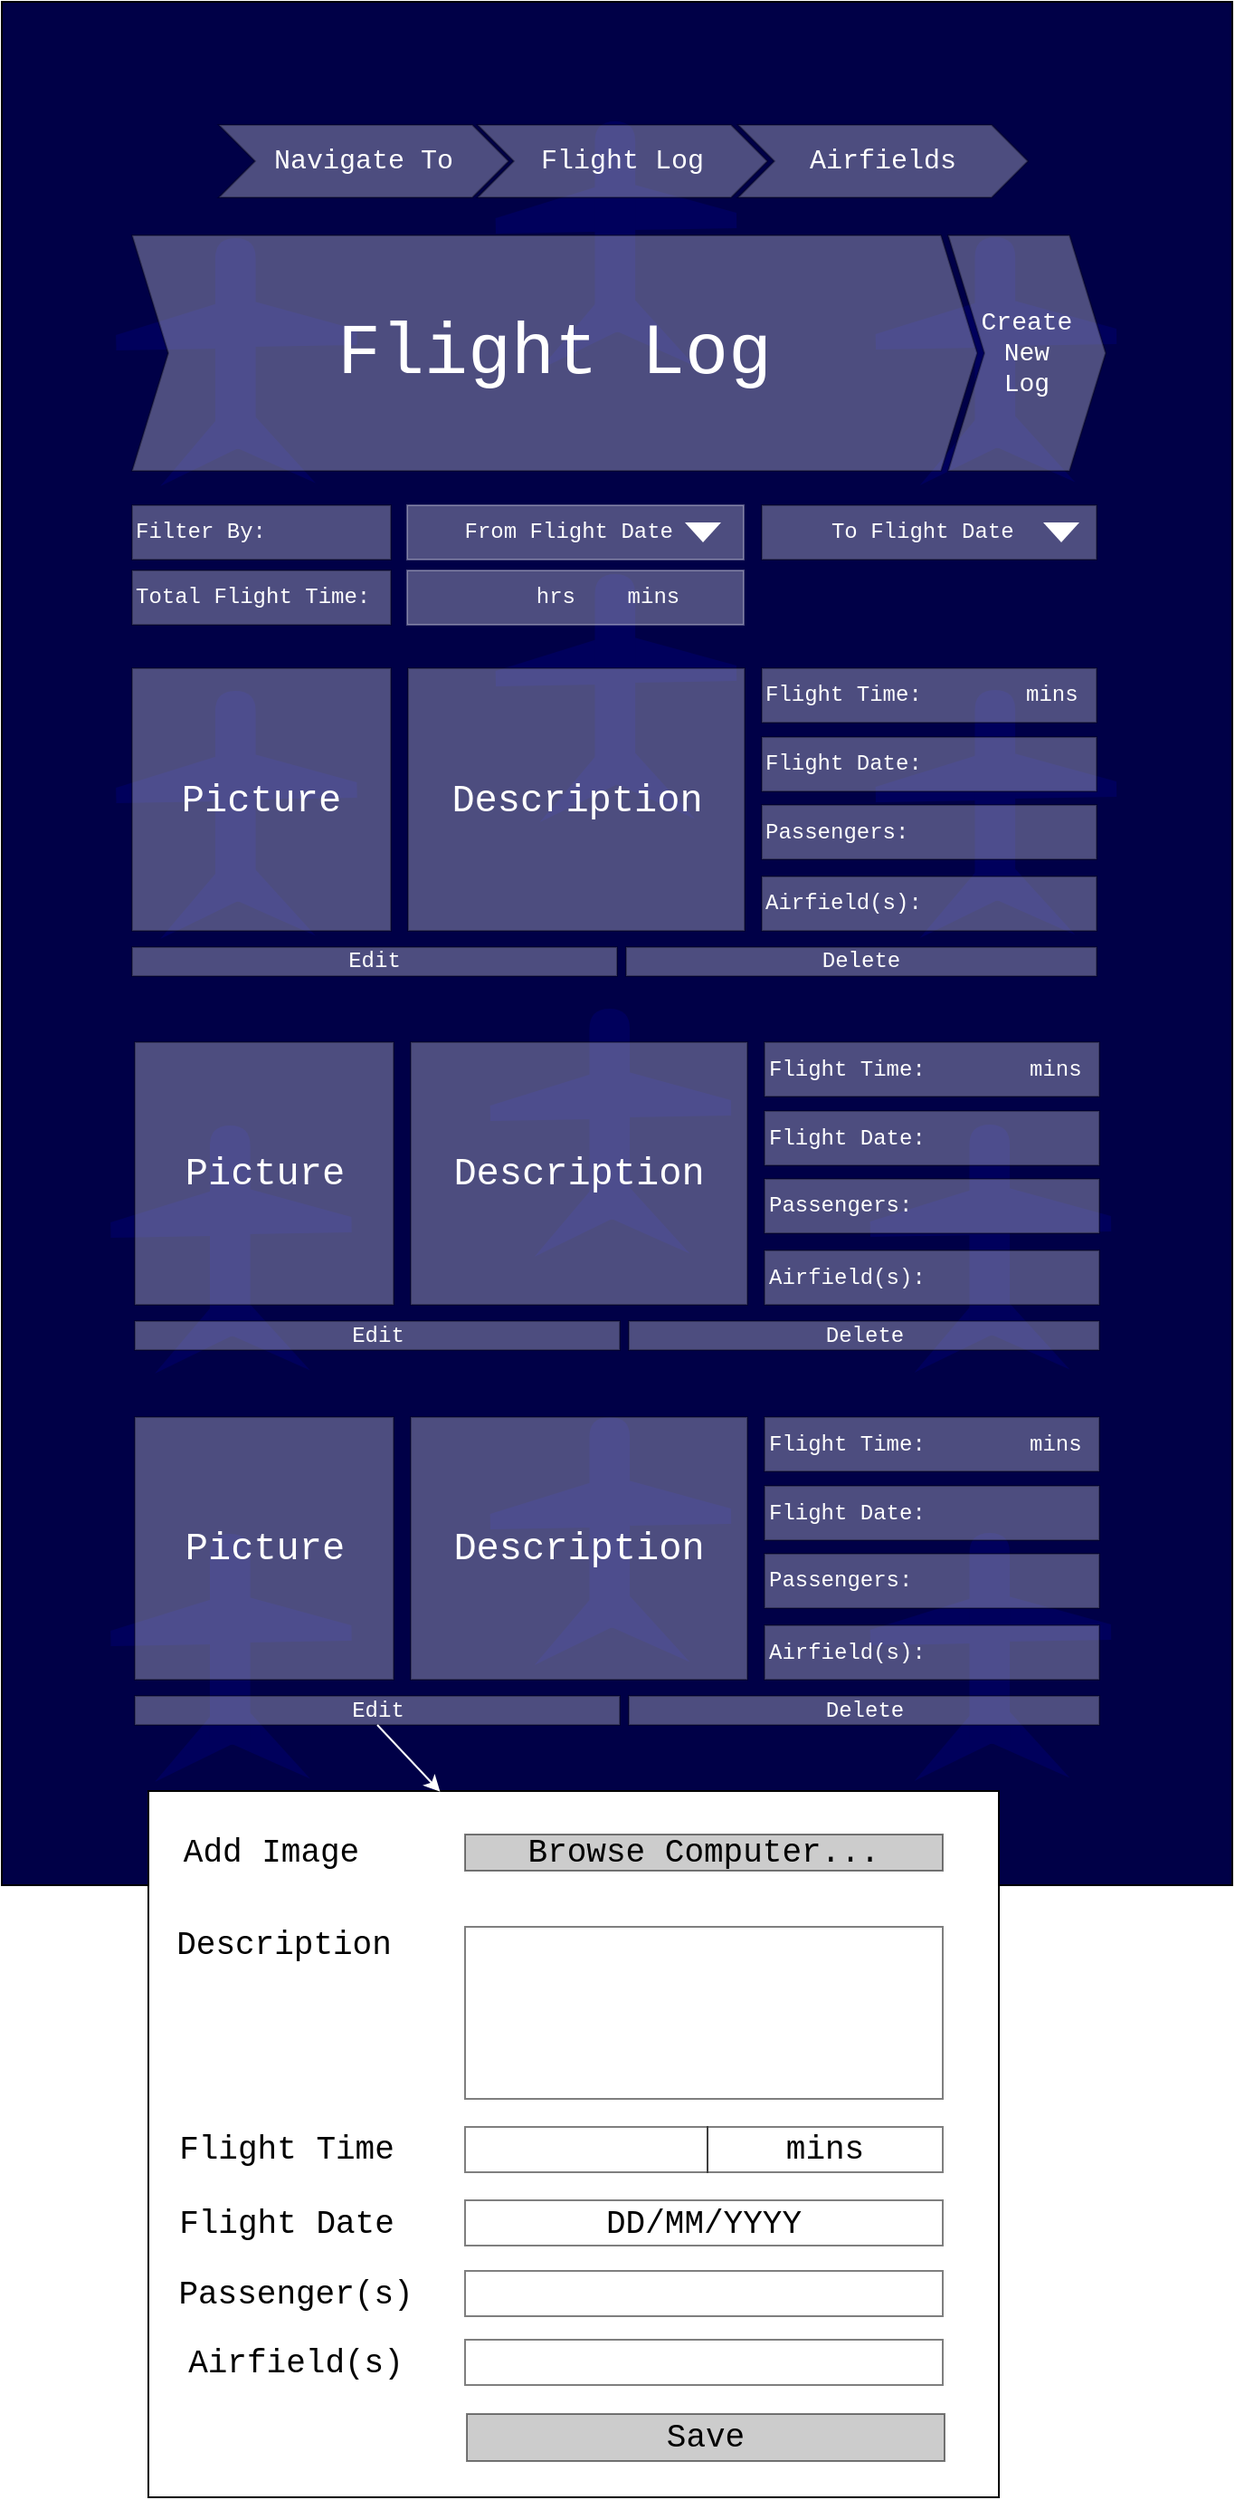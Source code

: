 <mxfile type="github" version="12.1.3" pages="3">
  <diagram id="nMbEW4el2jbkitHSky47" name="FlightLog">
    <mxGraphModel grid="1" dx="848" dy="532" gridSize="10" guides="1" tooltips="1" connect="1" arrows="1" fold="1" page="1" pageScale="1" pageWidth="827" pageHeight="1169" math="0" shadow="0" background="none">
      <root>
        <mxCell id="0"/>
        <mxCell id="1" parent="0"/>
        <mxCell id="YJR4mvDb289GQr2k--yZ-1" value="" parent="1" vertex="1" style="group" connectable="0">
          <mxGeometry as="geometry" height="1040" width="680" y="52" x="60"/>
        </mxCell>
        <mxCell id="YJR4mvDb289GQr2k--yZ-2" value="" parent="YJR4mvDb289GQr2k--yZ-1" vertex="1" style="rounded=0;whiteSpace=wrap;html=1;fillColor=#000047;fontSize=12;">
          <mxGeometry as="geometry" height="1040" width="680"/>
        </mxCell>
        <mxCell id="YJR4mvDb289GQr2k--yZ-3" value="v" parent="YJR4mvDb289GQr2k--yZ-1" vertex="1" style="group;rotation=-1;" connectable="0">
          <mxGeometry as="geometry" height="90" width="133" y="881" x="61"/>
        </mxCell>
        <mxCell id="YJR4mvDb289GQr2k--yZ-4" value="" parent="YJR4mvDb289GQr2k--yZ-3" vertex="1" style="shape=manualInput;whiteSpace=wrap;html=1;labelBackgroundColor=#7EA6E0;fillColor=#00005C;fontSize=12;fontColor=#7EA6E0;strokeColor=none;size=17;rotation=-1;">
          <mxGeometry as="geometry" height="25.538" width="58.142" y="1" x="-1"/>
        </mxCell>
        <mxCell id="YJR4mvDb289GQr2k--yZ-5" value="" parent="YJR4mvDb289GQr2k--yZ-3" vertex="1" style="shape=manualInput;whiteSpace=wrap;html=1;labelBackgroundColor=#7EA6E0;fillColor=#00005C;fontSize=12;fontColor=#7EA6E0;resizeWidth=1;resizeHeight=1;flipH=1;strokeColor=none;size=17;rotation=-1;">
          <mxGeometry as="geometry" height="25.538" width="58.142" y="-1" x="74"/>
        </mxCell>
        <mxCell id="YJR4mvDb289GQr2k--yZ-6" value="" parent="YJR4mvDb289GQr2k--yZ-3" vertex="1" style="shape=manualInput;whiteSpace=wrap;html=1;labelBackgroundColor=#7EA6E0;fillColor=#00005C;fontSize=12;fontColor=#7EA6E0;rotation=-26;strokeColor=none;">
          <mxGeometry as="geometry" height="25.538" width="58.142" y="65" x="15"/>
        </mxCell>
        <mxCell id="YJR4mvDb289GQr2k--yZ-7" value="" parent="YJR4mvDb289GQr2k--yZ-3" vertex="1" style="shape=manualInput;whiteSpace=wrap;html=1;labelBackgroundColor=#7EA6E0;fillColor=#00005C;fontSize=12;fontColor=#7EA6E0;rotation=24;flipH=1;flipV=0;strokeColor=none;">
          <mxGeometry as="geometry" height="25.538" width="58.142" y="64" x="59"/>
        </mxCell>
        <mxCell id="YJR4mvDb289GQr2k--yZ-8" value="" parent="YJR4mvDb289GQr2k--yZ-3" vertex="1" style="shape=delay;whiteSpace=wrap;html=1;labelBackgroundColor=#7EA6E0;fillColor=#00005C;fontSize=12;fontColor=#7EA6E0;rotation=-90;strokeColor=none;">
          <mxGeometry as="geometry" height="22.346" width="116.284" y="12" x="7"/>
        </mxCell>
        <mxCell id="YJR4mvDb289GQr2k--yZ-9" value="" parent="YJR4mvDb289GQr2k--yZ-1" vertex="1" style="shape=manualInput;whiteSpace=wrap;html=1;labelBackgroundColor=#7EA6E0;fillColor=#00005C;fontSize=12;fontColor=#7EA6E0;strokeColor=none;size=17;rotation=-1;">
          <mxGeometry as="geometry" height="25.538" width="58.142" y="881.5" x="479.759"/>
        </mxCell>
        <mxCell id="YJR4mvDb289GQr2k--yZ-10" value="" parent="YJR4mvDb289GQr2k--yZ-1" vertex="1" style="shape=manualInput;whiteSpace=wrap;html=1;labelBackgroundColor=#7EA6E0;fillColor=#00005C;fontSize=12;fontColor=#7EA6E0;resizeWidth=1;resizeHeight=1;flipH=1;strokeColor=none;size=17;rotation=-1;">
          <mxGeometry as="geometry" height="25.538" width="58.142" y="879.5" x="554.759"/>
        </mxCell>
        <mxCell id="YJR4mvDb289GQr2k--yZ-11" value="" parent="YJR4mvDb289GQr2k--yZ-1" vertex="1" style="shape=manualInput;whiteSpace=wrap;html=1;labelBackgroundColor=#7EA6E0;fillColor=#00005C;fontSize=12;fontColor=#7EA6E0;rotation=-26;strokeColor=none;">
          <mxGeometry as="geometry" height="25.538" width="58.142" y="945.5" x="495.759"/>
        </mxCell>
        <mxCell id="YJR4mvDb289GQr2k--yZ-12" value="" parent="YJR4mvDb289GQr2k--yZ-1" vertex="1" style="shape=manualInput;whiteSpace=wrap;html=1;labelBackgroundColor=#7EA6E0;fillColor=#00005C;fontSize=12;fontColor=#7EA6E0;rotation=24;flipH=1;flipV=0;strokeColor=none;">
          <mxGeometry as="geometry" height="25.538" width="58.142" y="944.5" x="539.759"/>
        </mxCell>
        <mxCell id="YJR4mvDb289GQr2k--yZ-13" value="" parent="YJR4mvDb289GQr2k--yZ-1" vertex="1" style="shape=delay;whiteSpace=wrap;html=1;labelBackgroundColor=#7EA6E0;fillColor=#00005C;fontSize=12;fontColor=#7EA6E0;rotation=-90;strokeColor=none;">
          <mxGeometry as="geometry" height="22.346" width="116.284" y="892.5" x="487.759"/>
        </mxCell>
        <mxCell id="YJR4mvDb289GQr2k--yZ-14" value="" parent="YJR4mvDb289GQr2k--yZ-1" vertex="1" style="shape=manualInput;whiteSpace=wrap;html=1;labelBackgroundColor=#7EA6E0;fillColor=#00005C;fontSize=12;fontColor=#7EA6E0;strokeColor=none;size=17;rotation=-1;">
          <mxGeometry as="geometry" height="25.538" width="58.142" y="817.5" x="269.759"/>
        </mxCell>
        <mxCell id="YJR4mvDb289GQr2k--yZ-15" value="" parent="YJR4mvDb289GQr2k--yZ-1" vertex="1" style="shape=manualInput;whiteSpace=wrap;html=1;labelBackgroundColor=#7EA6E0;fillColor=#00005C;fontSize=12;fontColor=#7EA6E0;resizeWidth=1;resizeHeight=1;flipH=1;strokeColor=none;size=17;rotation=-1;">
          <mxGeometry as="geometry" height="25.538" width="58.142" y="815.5" x="344.759"/>
        </mxCell>
        <mxCell id="YJR4mvDb289GQr2k--yZ-16" value="" parent="YJR4mvDb289GQr2k--yZ-1" vertex="1" style="shape=manualInput;whiteSpace=wrap;html=1;labelBackgroundColor=#7EA6E0;fillColor=#00005C;fontSize=12;fontColor=#7EA6E0;rotation=-26;strokeColor=none;">
          <mxGeometry as="geometry" height="25.538" width="58.142" y="881.5" x="285.759"/>
        </mxCell>
        <mxCell id="YJR4mvDb289GQr2k--yZ-17" value="" parent="YJR4mvDb289GQr2k--yZ-1" vertex="1" style="shape=manualInput;whiteSpace=wrap;html=1;labelBackgroundColor=#7EA6E0;fillColor=#00005C;fontSize=12;fontColor=#7EA6E0;rotation=24;flipH=1;flipV=0;strokeColor=none;">
          <mxGeometry as="geometry" height="25.538" width="58.142" y="880.5" x="329.759"/>
        </mxCell>
        <mxCell id="YJR4mvDb289GQr2k--yZ-18" value="" parent="YJR4mvDb289GQr2k--yZ-1" vertex="1" style="shape=delay;whiteSpace=wrap;html=1;labelBackgroundColor=#7EA6E0;fillColor=#00005C;fontSize=12;fontColor=#7EA6E0;rotation=-90;strokeColor=none;">
          <mxGeometry as="geometry" height="22.346" width="116.284" y="828.5" x="277.759"/>
        </mxCell>
        <mxCell id="YJR4mvDb289GQr2k--yZ-19" value="v" parent="YJR4mvDb289GQr2k--yZ-1" vertex="1" style="group;rotation=-1;" connectable="0">
          <mxGeometry as="geometry" height="90" width="133" y="655.5" x="61"/>
        </mxCell>
        <mxCell id="YJR4mvDb289GQr2k--yZ-20" value="" parent="YJR4mvDb289GQr2k--yZ-19" vertex="1" style="shape=manualInput;whiteSpace=wrap;html=1;labelBackgroundColor=#7EA6E0;fillColor=#00005C;fontSize=12;fontColor=#7EA6E0;strokeColor=none;size=17;rotation=-1;">
          <mxGeometry as="geometry" height="25.538" width="58.142" y="1" x="-1"/>
        </mxCell>
        <mxCell id="YJR4mvDb289GQr2k--yZ-21" value="" parent="YJR4mvDb289GQr2k--yZ-19" vertex="1" style="shape=manualInput;whiteSpace=wrap;html=1;labelBackgroundColor=#7EA6E0;fillColor=#00005C;fontSize=12;fontColor=#7EA6E0;resizeWidth=1;resizeHeight=1;flipH=1;strokeColor=none;size=17;rotation=-1;">
          <mxGeometry as="geometry" height="25.538" width="58.142" y="-1" x="74"/>
        </mxCell>
        <mxCell id="YJR4mvDb289GQr2k--yZ-22" value="" parent="YJR4mvDb289GQr2k--yZ-19" vertex="1" style="shape=manualInput;whiteSpace=wrap;html=1;labelBackgroundColor=#7EA6E0;fillColor=#00005C;fontSize=12;fontColor=#7EA6E0;rotation=-26;strokeColor=none;">
          <mxGeometry as="geometry" height="25.538" width="58.142" y="65" x="15"/>
        </mxCell>
        <mxCell id="YJR4mvDb289GQr2k--yZ-23" value="" parent="YJR4mvDb289GQr2k--yZ-19" vertex="1" style="shape=manualInput;whiteSpace=wrap;html=1;labelBackgroundColor=#7EA6E0;fillColor=#00005C;fontSize=12;fontColor=#7EA6E0;rotation=24;flipH=1;flipV=0;strokeColor=none;">
          <mxGeometry as="geometry" height="25.538" width="58.142" y="64" x="59"/>
        </mxCell>
        <mxCell id="YJR4mvDb289GQr2k--yZ-24" value="" parent="YJR4mvDb289GQr2k--yZ-19" vertex="1" style="shape=delay;whiteSpace=wrap;html=1;labelBackgroundColor=#7EA6E0;fillColor=#00005C;fontSize=12;fontColor=#7EA6E0;rotation=-90;strokeColor=none;">
          <mxGeometry as="geometry" height="22.346" width="116.284" y="12" x="7"/>
        </mxCell>
        <mxCell id="YJR4mvDb289GQr2k--yZ-25" value="" parent="YJR4mvDb289GQr2k--yZ-1" vertex="1" style="shape=manualInput;whiteSpace=wrap;html=1;labelBackgroundColor=#7EA6E0;fillColor=#00005C;fontSize=12;fontColor=#7EA6E0;strokeColor=none;size=17;rotation=-1;">
          <mxGeometry as="geometry" height="25.538" width="58.142" y="656" x="479.759"/>
        </mxCell>
        <mxCell id="YJR4mvDb289GQr2k--yZ-26" value="" parent="YJR4mvDb289GQr2k--yZ-1" vertex="1" style="shape=manualInput;whiteSpace=wrap;html=1;labelBackgroundColor=#7EA6E0;fillColor=#00005C;fontSize=12;fontColor=#7EA6E0;resizeWidth=1;resizeHeight=1;flipH=1;strokeColor=none;size=17;rotation=-1;">
          <mxGeometry as="geometry" height="25.538" width="58.142" y="654" x="554.759"/>
        </mxCell>
        <mxCell id="YJR4mvDb289GQr2k--yZ-27" value="" parent="YJR4mvDb289GQr2k--yZ-1" vertex="1" style="shape=manualInput;whiteSpace=wrap;html=1;labelBackgroundColor=#7EA6E0;fillColor=#00005C;fontSize=12;fontColor=#7EA6E0;rotation=-26;strokeColor=none;">
          <mxGeometry as="geometry" height="25.538" width="58.142" y="720" x="495.759"/>
        </mxCell>
        <mxCell id="YJR4mvDb289GQr2k--yZ-28" value="" parent="YJR4mvDb289GQr2k--yZ-1" vertex="1" style="shape=manualInput;whiteSpace=wrap;html=1;labelBackgroundColor=#7EA6E0;fillColor=#00005C;fontSize=12;fontColor=#7EA6E0;rotation=24;flipH=1;flipV=0;strokeColor=none;">
          <mxGeometry as="geometry" height="25.538" width="58.142" y="719" x="539.759"/>
        </mxCell>
        <mxCell id="YJR4mvDb289GQr2k--yZ-29" value="" parent="YJR4mvDb289GQr2k--yZ-1" vertex="1" style="shape=delay;whiteSpace=wrap;html=1;labelBackgroundColor=#7EA6E0;fillColor=#00005C;fontSize=12;fontColor=#7EA6E0;rotation=-90;strokeColor=none;">
          <mxGeometry as="geometry" height="22.346" width="116.284" y="667" x="487.759"/>
        </mxCell>
        <mxCell id="YJR4mvDb289GQr2k--yZ-30" value="" parent="YJR4mvDb289GQr2k--yZ-1" vertex="1" style="shape=manualInput;whiteSpace=wrap;html=1;labelBackgroundColor=#7EA6E0;fillColor=#00005C;fontSize=12;fontColor=#7EA6E0;strokeColor=none;size=17;rotation=-1;">
          <mxGeometry as="geometry" height="25.538" width="58.142" y="592" x="269.759"/>
        </mxCell>
        <mxCell id="YJR4mvDb289GQr2k--yZ-31" value="" parent="YJR4mvDb289GQr2k--yZ-1" vertex="1" style="shape=manualInput;whiteSpace=wrap;html=1;labelBackgroundColor=#7EA6E0;fillColor=#00005C;fontSize=12;fontColor=#7EA6E0;resizeWidth=1;resizeHeight=1;flipH=1;strokeColor=none;size=17;rotation=-1;">
          <mxGeometry as="geometry" height="25.538" width="58.142" y="590" x="344.759"/>
        </mxCell>
        <mxCell id="YJR4mvDb289GQr2k--yZ-32" value="" parent="YJR4mvDb289GQr2k--yZ-1" vertex="1" style="shape=manualInput;whiteSpace=wrap;html=1;labelBackgroundColor=#7EA6E0;fillColor=#00005C;fontSize=12;fontColor=#7EA6E0;rotation=-26;strokeColor=none;">
          <mxGeometry as="geometry" height="25.538" width="58.142" y="656" x="285.759"/>
        </mxCell>
        <mxCell id="YJR4mvDb289GQr2k--yZ-33" value="" parent="YJR4mvDb289GQr2k--yZ-1" vertex="1" style="shape=manualInput;whiteSpace=wrap;html=1;labelBackgroundColor=#7EA6E0;fillColor=#00005C;fontSize=12;fontColor=#7EA6E0;rotation=24;flipH=1;flipV=0;strokeColor=none;">
          <mxGeometry as="geometry" height="25.538" width="58.142" y="655" x="329.759"/>
        </mxCell>
        <mxCell id="YJR4mvDb289GQr2k--yZ-34" value="" parent="YJR4mvDb289GQr2k--yZ-1" vertex="1" style="shape=delay;whiteSpace=wrap;html=1;labelBackgroundColor=#7EA6E0;fillColor=#00005C;fontSize=12;fontColor=#7EA6E0;rotation=-90;strokeColor=none;">
          <mxGeometry as="geometry" height="22.346" width="116.284" y="603" x="277.759"/>
        </mxCell>
        <mxCell id="YJR4mvDb289GQr2k--yZ-35" value="v" parent="YJR4mvDb289GQr2k--yZ-1" vertex="1" style="group;rotation=-1;" connectable="0">
          <mxGeometry as="geometry" height="90" width="133" y="415.5" x="64"/>
        </mxCell>
        <mxCell id="YJR4mvDb289GQr2k--yZ-36" value="" parent="YJR4mvDb289GQr2k--yZ-35" vertex="1" style="shape=manualInput;whiteSpace=wrap;html=1;labelBackgroundColor=#7EA6E0;fillColor=#00005C;fontSize=12;fontColor=#7EA6E0;strokeColor=none;size=17;rotation=-1;">
          <mxGeometry as="geometry" height="25.538" width="58.142" y="1" x="-1"/>
        </mxCell>
        <mxCell id="YJR4mvDb289GQr2k--yZ-37" value="" parent="YJR4mvDb289GQr2k--yZ-35" vertex="1" style="shape=manualInput;whiteSpace=wrap;html=1;labelBackgroundColor=#7EA6E0;fillColor=#00005C;fontSize=12;fontColor=#7EA6E0;resizeWidth=1;resizeHeight=1;flipH=1;strokeColor=none;size=17;rotation=-1;">
          <mxGeometry as="geometry" height="25.538" width="58.142" y="-1" x="74"/>
        </mxCell>
        <mxCell id="YJR4mvDb289GQr2k--yZ-38" value="" parent="YJR4mvDb289GQr2k--yZ-35" vertex="1" style="shape=manualInput;whiteSpace=wrap;html=1;labelBackgroundColor=#7EA6E0;fillColor=#00005C;fontSize=12;fontColor=#7EA6E0;rotation=-26;strokeColor=none;">
          <mxGeometry as="geometry" height="25.538" width="58.142" y="65" x="15"/>
        </mxCell>
        <mxCell id="YJR4mvDb289GQr2k--yZ-39" value="" parent="YJR4mvDb289GQr2k--yZ-35" vertex="1" style="shape=manualInput;whiteSpace=wrap;html=1;labelBackgroundColor=#7EA6E0;fillColor=#00005C;fontSize=12;fontColor=#7EA6E0;rotation=24;flipH=1;flipV=0;strokeColor=none;">
          <mxGeometry as="geometry" height="25.538" width="58.142" y="64" x="59"/>
        </mxCell>
        <mxCell id="YJR4mvDb289GQr2k--yZ-40" value="" parent="YJR4mvDb289GQr2k--yZ-35" vertex="1" style="shape=delay;whiteSpace=wrap;html=1;labelBackgroundColor=#7EA6E0;fillColor=#00005C;fontSize=12;fontColor=#7EA6E0;rotation=-90;strokeColor=none;">
          <mxGeometry as="geometry" height="22.346" width="116.284" y="12" x="7"/>
        </mxCell>
        <mxCell id="YJR4mvDb289GQr2k--yZ-41" value="" parent="YJR4mvDb289GQr2k--yZ-1" vertex="1" style="shape=manualInput;whiteSpace=wrap;html=1;labelBackgroundColor=#7EA6E0;fillColor=#00005C;fontSize=12;fontColor=#7EA6E0;strokeColor=none;size=17;rotation=-1;">
          <mxGeometry as="geometry" height="25.538" width="58.142" y="416" x="482.759"/>
        </mxCell>
        <mxCell id="YJR4mvDb289GQr2k--yZ-42" value="" parent="YJR4mvDb289GQr2k--yZ-1" vertex="1" style="shape=manualInput;whiteSpace=wrap;html=1;labelBackgroundColor=#7EA6E0;fillColor=#00005C;fontSize=12;fontColor=#7EA6E0;resizeWidth=1;resizeHeight=1;flipH=1;strokeColor=none;size=17;rotation=-1;">
          <mxGeometry as="geometry" height="25.538" width="58.142" y="414" x="557.759"/>
        </mxCell>
        <mxCell id="YJR4mvDb289GQr2k--yZ-43" value="" parent="YJR4mvDb289GQr2k--yZ-1" vertex="1" style="shape=manualInput;whiteSpace=wrap;html=1;labelBackgroundColor=#7EA6E0;fillColor=#00005C;fontSize=12;fontColor=#7EA6E0;rotation=-26;strokeColor=none;">
          <mxGeometry as="geometry" height="25.538" width="58.142" y="480" x="498.759"/>
        </mxCell>
        <mxCell id="YJR4mvDb289GQr2k--yZ-44" value="" parent="YJR4mvDb289GQr2k--yZ-1" vertex="1" style="shape=manualInput;whiteSpace=wrap;html=1;labelBackgroundColor=#7EA6E0;fillColor=#00005C;fontSize=12;fontColor=#7EA6E0;rotation=24;flipH=1;flipV=0;strokeColor=none;">
          <mxGeometry as="geometry" height="25.538" width="58.142" y="479" x="542.759"/>
        </mxCell>
        <mxCell id="YJR4mvDb289GQr2k--yZ-45" value="" parent="YJR4mvDb289GQr2k--yZ-1" vertex="1" style="shape=delay;whiteSpace=wrap;html=1;labelBackgroundColor=#7EA6E0;fillColor=#00005C;fontSize=12;fontColor=#7EA6E0;rotation=-90;strokeColor=none;">
          <mxGeometry as="geometry" height="22.346" width="116.284" y="427" x="490.759"/>
        </mxCell>
        <mxCell id="YJR4mvDb289GQr2k--yZ-46" value="" parent="YJR4mvDb289GQr2k--yZ-1" vertex="1" style="shape=manualInput;whiteSpace=wrap;html=1;labelBackgroundColor=#7EA6E0;fillColor=#00005C;fontSize=12;fontColor=#7EA6E0;strokeColor=none;size=17;rotation=-1;">
          <mxGeometry as="geometry" height="25.538" width="58.142" y="352" x="272.759"/>
        </mxCell>
        <mxCell id="YJR4mvDb289GQr2k--yZ-47" value="" parent="YJR4mvDb289GQr2k--yZ-1" vertex="1" style="shape=manualInput;whiteSpace=wrap;html=1;labelBackgroundColor=#7EA6E0;fillColor=#00005C;fontSize=12;fontColor=#7EA6E0;resizeWidth=1;resizeHeight=1;flipH=1;strokeColor=none;size=17;rotation=-1;">
          <mxGeometry as="geometry" height="25.538" width="58.142" y="350" x="347.759"/>
        </mxCell>
        <mxCell id="YJR4mvDb289GQr2k--yZ-48" value="" parent="YJR4mvDb289GQr2k--yZ-1" vertex="1" style="shape=manualInput;whiteSpace=wrap;html=1;labelBackgroundColor=#7EA6E0;fillColor=#00005C;fontSize=12;fontColor=#7EA6E0;rotation=-26;strokeColor=none;">
          <mxGeometry as="geometry" height="25.538" width="58.142" y="416" x="288.759"/>
        </mxCell>
        <mxCell id="YJR4mvDb289GQr2k--yZ-49" value="" parent="YJR4mvDb289GQr2k--yZ-1" vertex="1" style="shape=manualInput;whiteSpace=wrap;html=1;labelBackgroundColor=#7EA6E0;fillColor=#00005C;fontSize=12;fontColor=#7EA6E0;rotation=24;flipH=1;flipV=0;strokeColor=none;">
          <mxGeometry as="geometry" height="25.538" width="58.142" y="415" x="332.759"/>
        </mxCell>
        <mxCell id="YJR4mvDb289GQr2k--yZ-50" value="" parent="YJR4mvDb289GQr2k--yZ-1" vertex="1" style="shape=delay;whiteSpace=wrap;html=1;labelBackgroundColor=#7EA6E0;fillColor=#00005C;fontSize=12;fontColor=#7EA6E0;rotation=-90;strokeColor=none;">
          <mxGeometry as="geometry" height="22.346" width="116.284" y="363" x="280.759"/>
        </mxCell>
        <mxCell id="YJR4mvDb289GQr2k--yZ-51" value="v" parent="YJR4mvDb289GQr2k--yZ-1" vertex="1" style="group;rotation=-1;" connectable="0">
          <mxGeometry as="geometry" height="90" width="133" y="165.5" x="64"/>
        </mxCell>
        <mxCell id="YJR4mvDb289GQr2k--yZ-52" value="" parent="YJR4mvDb289GQr2k--yZ-51" vertex="1" style="shape=manualInput;whiteSpace=wrap;html=1;labelBackgroundColor=#7EA6E0;fillColor=#00005C;fontSize=12;fontColor=#7EA6E0;strokeColor=none;size=17;rotation=-1;">
          <mxGeometry as="geometry" height="25.538" width="58.142" y="1" x="-1"/>
        </mxCell>
        <mxCell id="YJR4mvDb289GQr2k--yZ-53" value="" parent="YJR4mvDb289GQr2k--yZ-51" vertex="1" style="shape=manualInput;whiteSpace=wrap;html=1;labelBackgroundColor=#7EA6E0;fillColor=#00005C;fontSize=12;fontColor=#7EA6E0;resizeWidth=1;resizeHeight=1;flipH=1;strokeColor=none;size=17;rotation=-1;">
          <mxGeometry as="geometry" height="25.538" width="58.142" y="-1" x="74"/>
        </mxCell>
        <mxCell id="YJR4mvDb289GQr2k--yZ-54" value="" parent="YJR4mvDb289GQr2k--yZ-51" vertex="1" style="shape=manualInput;whiteSpace=wrap;html=1;labelBackgroundColor=#7EA6E0;fillColor=#00005C;fontSize=12;fontColor=#7EA6E0;rotation=-26;strokeColor=none;">
          <mxGeometry as="geometry" height="25.538" width="58.142" y="65" x="15"/>
        </mxCell>
        <mxCell id="YJR4mvDb289GQr2k--yZ-55" value="" parent="YJR4mvDb289GQr2k--yZ-51" vertex="1" style="shape=manualInput;whiteSpace=wrap;html=1;labelBackgroundColor=#7EA6E0;fillColor=#00005C;fontSize=12;fontColor=#7EA6E0;rotation=24;flipH=1;flipV=0;strokeColor=none;">
          <mxGeometry as="geometry" height="25.538" width="58.142" y="64" x="59"/>
        </mxCell>
        <mxCell id="YJR4mvDb289GQr2k--yZ-56" value="" parent="YJR4mvDb289GQr2k--yZ-51" vertex="1" style="shape=delay;whiteSpace=wrap;html=1;labelBackgroundColor=#7EA6E0;fillColor=#00005C;fontSize=12;fontColor=#7EA6E0;rotation=-90;strokeColor=none;">
          <mxGeometry as="geometry" height="22.346" width="116.284" y="12" x="7"/>
        </mxCell>
        <mxCell id="YJR4mvDb289GQr2k--yZ-57" value="" parent="YJR4mvDb289GQr2k--yZ-1" vertex="1" style="shape=manualInput;whiteSpace=wrap;html=1;labelBackgroundColor=#7EA6E0;fillColor=#00005C;fontSize=12;fontColor=#7EA6E0;strokeColor=none;size=17;rotation=-1;">
          <mxGeometry as="geometry" height="25.538" width="58.142" y="166" x="482.759"/>
        </mxCell>
        <mxCell id="YJR4mvDb289GQr2k--yZ-58" value="" parent="YJR4mvDb289GQr2k--yZ-1" vertex="1" style="shape=manualInput;whiteSpace=wrap;html=1;labelBackgroundColor=#7EA6E0;fillColor=#00005C;fontSize=12;fontColor=#7EA6E0;resizeWidth=1;resizeHeight=1;flipH=1;strokeColor=none;size=17;rotation=-1;">
          <mxGeometry as="geometry" height="25.538" width="58.142" y="164" x="557.759"/>
        </mxCell>
        <mxCell id="YJR4mvDb289GQr2k--yZ-59" value="" parent="YJR4mvDb289GQr2k--yZ-1" vertex="1" style="shape=manualInput;whiteSpace=wrap;html=1;labelBackgroundColor=#7EA6E0;fillColor=#00005C;fontSize=12;fontColor=#7EA6E0;rotation=-26;strokeColor=none;">
          <mxGeometry as="geometry" height="25.538" width="58.142" y="230" x="498.759"/>
        </mxCell>
        <mxCell id="YJR4mvDb289GQr2k--yZ-60" value="" parent="YJR4mvDb289GQr2k--yZ-1" vertex="1" style="shape=manualInput;whiteSpace=wrap;html=1;labelBackgroundColor=#7EA6E0;fillColor=#00005C;fontSize=12;fontColor=#7EA6E0;rotation=24;flipH=1;flipV=0;strokeColor=none;">
          <mxGeometry as="geometry" height="25.538" width="58.142" y="229" x="542.759"/>
        </mxCell>
        <mxCell id="YJR4mvDb289GQr2k--yZ-61" value="" parent="YJR4mvDb289GQr2k--yZ-1" vertex="1" style="shape=delay;whiteSpace=wrap;html=1;labelBackgroundColor=#7EA6E0;fillColor=#00005C;fontSize=12;fontColor=#7EA6E0;rotation=-90;strokeColor=none;">
          <mxGeometry as="geometry" height="22.346" width="116.284" y="177" x="490.759"/>
        </mxCell>
        <mxCell id="YJR4mvDb289GQr2k--yZ-62" value="" parent="YJR4mvDb289GQr2k--yZ-1" vertex="1" style="shape=manualInput;whiteSpace=wrap;html=1;labelBackgroundColor=#7EA6E0;fillColor=#00005C;fontSize=12;fontColor=#7EA6E0;strokeColor=none;size=17;rotation=-1;">
          <mxGeometry as="geometry" height="25.538" width="58.142" y="102" x="272.759"/>
        </mxCell>
        <mxCell id="YJR4mvDb289GQr2k--yZ-63" value="" parent="YJR4mvDb289GQr2k--yZ-1" vertex="1" style="shape=manualInput;whiteSpace=wrap;html=1;labelBackgroundColor=#7EA6E0;fillColor=#00005C;fontSize=12;fontColor=#7EA6E0;resizeWidth=1;resizeHeight=1;flipH=1;strokeColor=none;size=17;rotation=-1;">
          <mxGeometry as="geometry" height="25.538" width="58.142" y="100" x="347.759"/>
        </mxCell>
        <mxCell id="YJR4mvDb289GQr2k--yZ-64" value="" parent="YJR4mvDb289GQr2k--yZ-1" vertex="1" style="shape=manualInput;whiteSpace=wrap;html=1;labelBackgroundColor=#7EA6E0;fillColor=#00005C;fontSize=12;fontColor=#7EA6E0;rotation=-26;strokeColor=none;">
          <mxGeometry as="geometry" height="25.538" width="58.142" y="166" x="288.759"/>
        </mxCell>
        <mxCell id="YJR4mvDb289GQr2k--yZ-65" value="" parent="YJR4mvDb289GQr2k--yZ-1" vertex="1" style="shape=manualInput;whiteSpace=wrap;html=1;labelBackgroundColor=#7EA6E0;fillColor=#00005C;fontSize=12;fontColor=#7EA6E0;rotation=24;flipH=1;flipV=0;strokeColor=none;">
          <mxGeometry as="geometry" height="25.538" width="58.142" y="165" x="332.759"/>
        </mxCell>
        <mxCell id="YJR4mvDb289GQr2k--yZ-66" value="" parent="YJR4mvDb289GQr2k--yZ-1" vertex="1" style="shape=delay;whiteSpace=wrap;html=1;labelBackgroundColor=#7EA6E0;fillColor=#00005C;fontSize=12;fontColor=#7EA6E0;rotation=-90;strokeColor=none;">
          <mxGeometry as="geometry" height="22.346" width="116.284" y="113" x="280.759"/>
        </mxCell>
        <mxCell id="YJR4mvDb289GQr2k--yZ-67" value="Flight Time: &amp;nbsp; &amp;nbsp; &amp;nbsp;&amp;nbsp; mins" parent="YJR4mvDb289GQr2k--yZ-1" vertex="1" style="rounded=0;whiteSpace=wrap;html=1;labelBackgroundColor=none;fontFamily=Courier New;fontSize=12;fontColor=#FFFFFF;opacity=30;align=left;">
          <mxGeometry as="geometry" height="30" width="185" y="574.5" x="421.5"/>
        </mxCell>
        <mxCell id="YJR4mvDb289GQr2k--yZ-68" value="Description" parent="YJR4mvDb289GQr2k--yZ-1" vertex="1" style="rounded=0;whiteSpace=wrap;html=1;labelBackgroundColor=none;fontFamily=Courier New;fontSize=21;fontColor=#FFFFFF;opacity=30;">
          <mxGeometry as="geometry" height="145" width="186" y="574.5" x="226"/>
        </mxCell>
        <mxCell id="YJR4mvDb289GQr2k--yZ-69" value="Edit" parent="YJR4mvDb289GQr2k--yZ-1" vertex="1" style="rounded=0;whiteSpace=wrap;html=1;labelBackgroundColor=none;fontFamily=Courier New;fontSize=12;fontColor=#FFFFFF;opacity=30;">
          <mxGeometry as="geometry" height="16" width="268" y="728.5" x="73.5"/>
        </mxCell>
        <mxCell id="YJR4mvDb289GQr2k--yZ-70" value="Airfield(s):" parent="YJR4mvDb289GQr2k--yZ-1" vertex="1" style="rounded=0;whiteSpace=wrap;html=1;labelBackgroundColor=none;fontFamily=Courier New;fontSize=12;fontColor=#FFFFFF;opacity=30;align=left;">
          <mxGeometry as="geometry" height="30" width="185" y="689.5" x="421.5"/>
        </mxCell>
        <mxCell id="YJR4mvDb289GQr2k--yZ-71" value="Passengers:" parent="YJR4mvDb289GQr2k--yZ-1" vertex="1" style="rounded=0;whiteSpace=wrap;html=1;labelBackgroundColor=none;fontFamily=Courier New;fontSize=12;fontColor=#FFFFFF;opacity=30;align=left;">
          <mxGeometry as="geometry" height="30" width="185" y="650" x="421.5"/>
        </mxCell>
        <mxCell id="YJR4mvDb289GQr2k--yZ-72" value="Delete" parent="YJR4mvDb289GQr2k--yZ-1" vertex="1" style="rounded=0;whiteSpace=wrap;html=1;labelBackgroundColor=none;fontFamily=Courier New;fontSize=12;fontColor=#FFFFFF;opacity=30;">
          <mxGeometry as="geometry" height="16" width="260" y="728.5" x="346.5"/>
        </mxCell>
        <mxCell id="YJR4mvDb289GQr2k--yZ-73" value="Flight Date:&amp;nbsp;" parent="YJR4mvDb289GQr2k--yZ-1" vertex="1" style="rounded=0;whiteSpace=wrap;html=1;labelBackgroundColor=none;fontFamily=Courier New;fontSize=12;fontColor=#FFFFFF;opacity=30;align=left;">
          <mxGeometry as="geometry" height="30" width="185" y="612.5" x="421.5"/>
        </mxCell>
        <mxCell id="YJR4mvDb289GQr2k--yZ-74" value="Picture" parent="YJR4mvDb289GQr2k--yZ-1" vertex="1" style="rounded=0;whiteSpace=wrap;html=1;labelBackgroundColor=none;fontFamily=Courier New;fontSize=21;fontColor=#FFFFFF;opacity=30;">
          <mxGeometry as="geometry" height="145" width="143" y="574.5" x="73.5"/>
        </mxCell>
        <mxCell id="YJR4mvDb289GQr2k--yZ-75" value="Flight Time: &amp;nbsp; &amp;nbsp; &amp;nbsp;&amp;nbsp; mins" parent="YJR4mvDb289GQr2k--yZ-1" vertex="1" style="rounded=0;whiteSpace=wrap;html=1;labelBackgroundColor=none;fontFamily=Courier New;fontSize=12;fontColor=#FFFFFF;opacity=30;align=left;">
          <mxGeometry as="geometry" height="30" width="185" y="781.5" x="421.5"/>
        </mxCell>
        <mxCell id="YJR4mvDb289GQr2k--yZ-76" value="Description" parent="YJR4mvDb289GQr2k--yZ-1" vertex="1" style="rounded=0;whiteSpace=wrap;html=1;labelBackgroundColor=none;fontFamily=Courier New;fontSize=21;fontColor=#FFFFFF;opacity=30;">
          <mxGeometry as="geometry" height="145" width="186" y="781.5" x="226"/>
        </mxCell>
        <mxCell id="YJR4mvDb289GQr2k--yZ-77" value="Edit" parent="YJR4mvDb289GQr2k--yZ-1" vertex="1" style="rounded=0;whiteSpace=wrap;html=1;labelBackgroundColor=none;fontFamily=Courier New;fontSize=12;fontColor=#FFFFFF;opacity=30;">
          <mxGeometry as="geometry" height="16" width="268" y="935.5" x="73.5"/>
        </mxCell>
        <mxCell id="YJR4mvDb289GQr2k--yZ-78" value="Airfield(s):" parent="YJR4mvDb289GQr2k--yZ-1" vertex="1" style="rounded=0;whiteSpace=wrap;html=1;labelBackgroundColor=none;fontFamily=Courier New;fontSize=12;fontColor=#FFFFFF;opacity=30;align=left;">
          <mxGeometry as="geometry" height="30" width="185" y="896.5" x="421.5"/>
        </mxCell>
        <mxCell id="YJR4mvDb289GQr2k--yZ-79" value="Passengers:" parent="YJR4mvDb289GQr2k--yZ-1" vertex="1" style="rounded=0;whiteSpace=wrap;html=1;labelBackgroundColor=none;fontFamily=Courier New;fontSize=12;fontColor=#FFFFFF;opacity=30;align=left;">
          <mxGeometry as="geometry" height="30" width="185" y="857" x="421.5"/>
        </mxCell>
        <mxCell id="YJR4mvDb289GQr2k--yZ-80" value="Delete" parent="YJR4mvDb289GQr2k--yZ-1" vertex="1" style="rounded=0;whiteSpace=wrap;html=1;labelBackgroundColor=none;fontFamily=Courier New;fontSize=12;fontColor=#FFFFFF;opacity=30;">
          <mxGeometry as="geometry" height="16" width="260" y="935.5" x="346.5"/>
        </mxCell>
        <mxCell id="YJR4mvDb289GQr2k--yZ-81" value="Flight Date:&amp;nbsp;" parent="YJR4mvDb289GQr2k--yZ-1" vertex="1" style="rounded=0;whiteSpace=wrap;html=1;labelBackgroundColor=none;fontFamily=Courier New;fontSize=12;fontColor=#FFFFFF;opacity=30;align=left;">
          <mxGeometry as="geometry" height="30" width="185" y="819.5" x="421.5"/>
        </mxCell>
        <mxCell id="YJR4mvDb289GQr2k--yZ-82" value="Picture" parent="YJR4mvDb289GQr2k--yZ-1" vertex="1" style="rounded=0;whiteSpace=wrap;html=1;labelBackgroundColor=none;fontFamily=Courier New;fontSize=21;fontColor=#FFFFFF;opacity=30;">
          <mxGeometry as="geometry" height="145" width="143" y="781.5" x="73.5"/>
        </mxCell>
        <mxCell id="YY9EZxj1DfYb8qE-qnu3-2" value="&lt;font&gt;Flight Log&lt;/font&gt;" parent="1" vertex="1" style="shape=step;perimeter=stepPerimeter;whiteSpace=wrap;html=1;fixedSize=1;opacity=30;fontSize=40;fontFamily=Courier New;labelBorderColor=none;labelBackgroundColor=none;fontColor=#FFFFFF;fontStyle=0">
          <mxGeometry as="geometry" height="130" width="467" y="181" x="132"/>
        </mxCell>
        <mxCell id="YY9EZxj1DfYb8qE-qnu3-3" value="Airfields" parent="1" vertex="1" style="shape=step;perimeter=stepPerimeter;whiteSpace=wrap;html=1;fixedSize=1;opacity=30;fontSize=15;fontFamily=Courier New;labelBorderColor=none;labelBackgroundColor=none;fontColor=#FFFFFF;">
          <mxGeometry as="geometry" height="40" width="160" y="120" x="467"/>
        </mxCell>
        <mxCell id="YY9EZxj1DfYb8qE-qnu3-4" value="Flight Log" parent="1" vertex="1" style="shape=step;perimeter=stepPerimeter;whiteSpace=wrap;html=1;fixedSize=1;opacity=30;fontSize=15;fontFamily=Courier New;labelBorderColor=none;labelBackgroundColor=none;fontColor=#FFFFFF;">
          <mxGeometry as="geometry" height="40" width="160" y="120" x="323"/>
        </mxCell>
        <mxCell id="YY9EZxj1DfYb8qE-qnu3-5" value="Navigate To" parent="1" vertex="1" style="shape=step;perimeter=stepPerimeter;whiteSpace=wrap;html=1;fixedSize=1;opacity=30;fontSize=15;fontFamily=Courier New;labelBorderColor=none;labelBackgroundColor=none;fontColor=#FFFFFF;">
          <mxGeometry as="geometry" height="40" width="160" y="120" x="180"/>
        </mxCell>
        <mxCell id="YY9EZxj1DfYb8qE-qnu3-7" value="Create&lt;br&gt;New&lt;br&gt;Log" parent="1" vertex="1" style="shape=step;perimeter=stepPerimeter;whiteSpace=wrap;html=1;fixedSize=1;opacity=30;fontSize=14;fontFamily=Courier New;labelBorderColor=none;labelBackgroundColor=none;fontColor=#FFFFFF;fontStyle=0">
          <mxGeometry as="geometry" height="130" width="87" y="181" x="583"/>
        </mxCell>
        <mxCell id="YY9EZxj1DfYb8qE-qnu3-8" value="Flight Time: &amp;nbsp; &amp;nbsp; &amp;nbsp;&amp;nbsp; mins" parent="1" vertex="1" style="rounded=0;whiteSpace=wrap;html=1;labelBackgroundColor=none;fontFamily=Courier New;fontSize=12;fontColor=#FFFFFF;opacity=30;align=left;">
          <mxGeometry as="geometry" height="30" width="185" y="420" x="480"/>
        </mxCell>
        <mxCell id="YY9EZxj1DfYb8qE-qnu3-9" value="Description" parent="1" vertex="1" style="rounded=0;whiteSpace=wrap;html=1;labelBackgroundColor=none;fontFamily=Courier New;fontSize=21;fontColor=#FFFFFF;opacity=30;">
          <mxGeometry as="geometry" height="145" width="186" y="420" x="284.5"/>
        </mxCell>
        <mxCell id="YY9EZxj1DfYb8qE-qnu3-10" value="Edit" parent="1" vertex="1" style="rounded=0;whiteSpace=wrap;html=1;labelBackgroundColor=none;fontFamily=Courier New;fontSize=12;fontColor=#FFFFFF;opacity=30;">
          <mxGeometry as="geometry" height="16" width="268" y="574" x="132"/>
        </mxCell>
        <mxCell id="YY9EZxj1DfYb8qE-qnu3-11" value="Airfield(s):" parent="1" vertex="1" style="rounded=0;whiteSpace=wrap;html=1;labelBackgroundColor=none;fontFamily=Courier New;fontSize=12;fontColor=#FFFFFF;opacity=30;align=left;">
          <mxGeometry as="geometry" height="30" width="185" y="535" x="480"/>
        </mxCell>
        <mxCell id="YY9EZxj1DfYb8qE-qnu3-12" value="Passengers:" parent="1" vertex="1" style="rounded=0;whiteSpace=wrap;html=1;labelBackgroundColor=none;fontFamily=Courier New;fontSize=12;fontColor=#FFFFFF;opacity=30;align=left;">
          <mxGeometry as="geometry" height="30" width="185" y="495.5" x="480"/>
        </mxCell>
        <mxCell id="YY9EZxj1DfYb8qE-qnu3-13" value="Delete" parent="1" vertex="1" style="rounded=0;whiteSpace=wrap;html=1;labelBackgroundColor=none;fontFamily=Courier New;fontSize=12;fontColor=#FFFFFF;opacity=30;">
          <mxGeometry as="geometry" height="16" width="260" y="574" x="405"/>
        </mxCell>
        <mxCell id="YY9EZxj1DfYb8qE-qnu3-28" value="&lt;p style=&quot;line-height: 140%&quot;&gt;&lt;br&gt;&lt;/p&gt;" parent="1" vertex="1" style="rounded=0;whiteSpace=wrap;html=1;labelBackgroundColor=none;fontFamily=Courier New;fontSize=18;fontColor=#000000;align=left;verticalAlign=top;">
          <mxGeometry as="geometry" height="390" width="470" y="1040" x="141"/>
        </mxCell>
        <mxCell id="YY9EZxj1DfYb8qE-qnu3-30" value="Browse Computer..." parent="1" vertex="1" style="rounded=0;whiteSpace=wrap;html=1;labelBackgroundColor=none;fontFamily=Courier New;fontSize=18;fontColor=#000000;opacity=50;fillColor=#999999;">
          <mxGeometry as="geometry" height="20" width="264" y="1064" x="316"/>
        </mxCell>
        <mxCell id="YY9EZxj1DfYb8qE-qnu3-31" value="" parent="1" vertex="1" style="rounded=0;whiteSpace=wrap;html=1;labelBackgroundColor=none;fillColor=none;fontFamily=Courier New;fontSize=18;fontColor=#000000;opacity=50;">
          <mxGeometry as="geometry" height="95" width="264" y="1115" x="316"/>
        </mxCell>
        <mxCell id="YY9EZxj1DfYb8qE-qnu3-32" value="" parent="1" vertex="1" style="rounded=0;whiteSpace=wrap;html=1;labelBackgroundColor=none;fillColor=none;fontFamily=Courier New;fontSize=18;fontColor=#000000;opacity=50;">
          <mxGeometry as="geometry" height="25" width="134" y="1225.5" x="316"/>
        </mxCell>
        <mxCell id="YY9EZxj1DfYb8qE-qnu3-33" value="mins" parent="1" vertex="1" style="rounded=0;whiteSpace=wrap;html=1;labelBackgroundColor=none;fillColor=none;fontFamily=Courier New;fontSize=18;fontColor=#000000;opacity=50;">
          <mxGeometry as="geometry" height="25" width="130" y="1225.5" x="450"/>
        </mxCell>
        <mxCell id="YY9EZxj1DfYb8qE-qnu3-34" value="" parent="1" vertex="1" style="rounded=0;whiteSpace=wrap;html=1;labelBackgroundColor=none;fillColor=none;fontFamily=Courier New;fontSize=18;fontColor=#000000;opacity=50;">
          <mxGeometry as="geometry" height="25" width="264" y="1305" x="316"/>
        </mxCell>
        <mxCell id="YY9EZxj1DfYb8qE-qnu3-35" value="" parent="1" vertex="1" style="rounded=0;whiteSpace=wrap;html=1;labelBackgroundColor=none;fillColor=none;fontFamily=Courier New;fontSize=18;fontColor=#000000;opacity=50;">
          <mxGeometry as="geometry" height="25" width="264" y="1343" x="316"/>
        </mxCell>
        <mxCell id="YY9EZxj1DfYb8qE-qnu3-36" value="Add Image" parent="1" vertex="1" style="rounded=0;whiteSpace=wrap;html=1;labelBackgroundColor=none;fillColor=none;fontFamily=Courier New;fontSize=18;fontColor=#000000;opacity=50;strokeColor=none;">
          <mxGeometry as="geometry" height="35" width="120" y="1056.5" x="149"/>
        </mxCell>
        <mxCell id="YY9EZxj1DfYb8qE-qnu3-37" value="Description" parent="1" vertex="1" style="rounded=0;whiteSpace=wrap;html=1;labelBackgroundColor=none;fillColor=none;fontFamily=Courier New;fontSize=18;fontColor=#000000;opacity=50;strokeColor=none;">
          <mxGeometry as="geometry" height="35" width="120" y="1107" x="156"/>
        </mxCell>
        <mxCell id="YY9EZxj1DfYb8qE-qnu3-38" value="Flight Time" parent="1" vertex="1" style="rounded=0;whiteSpace=wrap;html=1;labelBackgroundColor=none;fillColor=none;fontFamily=Courier New;fontSize=18;fontColor=#000000;opacity=50;strokeColor=none;">
          <mxGeometry as="geometry" height="35" width="133" y="1220.5" x="151"/>
        </mxCell>
        <mxCell id="YY9EZxj1DfYb8qE-qnu3-39" value="Passenger(s)" parent="1" vertex="1" style="rounded=0;whiteSpace=wrap;html=1;labelBackgroundColor=none;fillColor=none;fontFamily=Courier New;fontSize=18;fontColor=#000000;opacity=50;strokeColor=none;">
          <mxGeometry as="geometry" height="35" width="133" y="1300" x="156"/>
        </mxCell>
        <mxCell id="YY9EZxj1DfYb8qE-qnu3-40" value="Airfield(s)" parent="1" vertex="1" style="rounded=0;whiteSpace=wrap;html=1;labelBackgroundColor=none;fillColor=none;fontFamily=Courier New;fontSize=18;fontColor=#000000;opacity=50;strokeColor=none;">
          <mxGeometry as="geometry" height="35" width="133" y="1338" x="156"/>
        </mxCell>
        <mxCell id="2VcNcAjpWqnttjoj4OWY-1" value="Flight Date:&amp;nbsp;" parent="1" vertex="1" style="rounded=0;whiteSpace=wrap;html=1;labelBackgroundColor=none;fontFamily=Courier New;fontSize=12;fontColor=#FFFFFF;opacity=30;align=left;">
          <mxGeometry as="geometry" height="30" width="185" y="458" x="480"/>
        </mxCell>
        <mxCell id="2VcNcAjpWqnttjoj4OWY-2" value="DD/MM/YYYY" parent="1" vertex="1" style="rounded=0;whiteSpace=wrap;html=1;labelBackgroundColor=none;fillColor=none;fontFamily=Courier New;fontSize=18;fontColor=#000000;opacity=50;">
          <mxGeometry as="geometry" height="25" width="264" y="1266" x="316"/>
        </mxCell>
        <mxCell id="2VcNcAjpWqnttjoj4OWY-3" value="Flight Date" parent="1" vertex="1" style="rounded=0;whiteSpace=wrap;html=1;labelBackgroundColor=none;fillColor=none;fontFamily=Courier New;fontSize=18;fontColor=#000000;opacity=50;strokeColor=none;">
          <mxGeometry as="geometry" height="35" width="133" y="1261" x="151"/>
        </mxCell>
        <mxCell id="2VcNcAjpWqnttjoj4OWY-4" value="Picture" parent="1" vertex="1" style="rounded=0;whiteSpace=wrap;html=1;labelBackgroundColor=none;fontFamily=Courier New;fontSize=21;fontColor=#FFFFFF;opacity=30;">
          <mxGeometry as="geometry" height="145" width="143" y="420" x="132"/>
        </mxCell>
        <mxCell id="WyWSjid5mBtgm29taI9y-2" value="&lt;div align=&quot;center&quot;&gt;From Flight Date&amp;nbsp;&lt;/div&gt;" parent="1" vertex="1" style="rounded=0;whiteSpace=wrap;html=1;labelBackgroundColor=none;fontFamily=Courier New;fontSize=12;fontColor=#FFFFFF;opacity=30;align=center;strokeColor=#FFFFFF;">
          <mxGeometry as="geometry" height="30" width="186" y="330" x="284"/>
        </mxCell>
        <mxCell id="WyWSjid5mBtgm29taI9y-4" value="" parent="1" vertex="1" style="triangle;whiteSpace=wrap;html=1;rotation=90;fillColor=#FFFFFF;strokeColor=none;fontColor=#333333;">
          <mxGeometry as="geometry" height="20" width="11" y="335" x="442"/>
        </mxCell>
        <mxCell id="WyWSjid5mBtgm29taI9y-5" value="Filter By:" parent="1" vertex="1" style="rounded=0;whiteSpace=wrap;html=1;labelBackgroundColor=none;fontFamily=Courier New;fontSize=12;fontColor=#FFFFFF;opacity=30;align=left;">
          <mxGeometry as="geometry" height="30" width="143" y="330" x="132"/>
        </mxCell>
        <mxCell id="WyWSjid5mBtgm29taI9y-6" value="&lt;div align=&quot;left&quot;&gt;Total Flight Time:&lt;br&gt;&lt;/div&gt;" parent="1" vertex="1" style="rounded=0;whiteSpace=wrap;html=1;labelBackgroundColor=none;fontFamily=Courier New;fontSize=12;fontColor=#FFFFFF;opacity=30;align=left;">
          <mxGeometry as="geometry" height="30" width="143" y="366" x="132"/>
        </mxCell>
        <mxCell id="WyWSjid5mBtgm29taI9y-7" value="&amp;nbsp; &amp;nbsp;&amp;nbsp; hrs &amp;nbsp;&amp;nbsp; mins" parent="1" vertex="1" style="rounded=0;whiteSpace=wrap;html=1;labelBackgroundColor=none;fontFamily=Courier New;fontSize=12;fontColor=#FFFFFF;opacity=30;align=center;strokeColor=#FFFFFF;">
          <mxGeometry as="geometry" height="30" width="186" y="366" x="284"/>
        </mxCell>
        <mxCell id="WyWSjid5mBtgm29taI9y-9" value="&lt;div align=&quot;center&quot;&gt;To Flight Date&amp;nbsp;&lt;/div&gt;" parent="1" vertex="1" style="rounded=0;whiteSpace=wrap;html=1;labelBackgroundColor=none;fontFamily=Courier New;fontSize=12;fontColor=#FFFFFF;opacity=30;align=center;">
          <mxGeometry as="geometry" height="30" width="185" y="330" x="480"/>
        </mxCell>
        <mxCell id="WyWSjid5mBtgm29taI9y-10" value="" parent="1" vertex="1" style="triangle;whiteSpace=wrap;html=1;rotation=90;fillColor=#FFFFFF;strokeColor=none;fontColor=#333333;">
          <mxGeometry as="geometry" height="20" width="11" y="335" x="640"/>
        </mxCell>
        <mxCell id="jV3nydySxq1J7BeqT6tq-1" value="Save" parent="1" vertex="1" style="rounded=0;whiteSpace=wrap;html=1;labelBackgroundColor=none;fontFamily=Courier New;fontSize=18;fontColor=#000000;opacity=50;fillColor=#999999;">
          <mxGeometry as="geometry" height="26" width="264" y="1384" x="317"/>
        </mxCell>
        <mxCell id="YJR4mvDb289GQr2k--yZ-83" value="" parent="1" style="endArrow=classic;html=1;fontSize=12;fontColor=#FFFFFF;exitX=0.5;exitY=1;exitDx=0;exitDy=0;entryX=0.343;entryY=0.001;entryDx=0;entryDy=0;entryPerimeter=0;strokeColor=#FFFFFF;jumpSize=6;" edge="1" target="YY9EZxj1DfYb8qE-qnu3-28" source="YJR4mvDb289GQr2k--yZ-77">
          <mxGeometry as="geometry" height="50" width="50" relative="1">
            <mxPoint as="sourcePoint" y="1500" x="60"/>
            <mxPoint as="targetPoint" y="1450" x="110"/>
          </mxGeometry>
        </mxCell>
      </root>
    </mxGraphModel>
  </diagram>
  <diagram id="RslvPlnNN0yhhFI4d93l" name="Airfields">
    <mxGraphModel grid="1" dx="1030" dy="646" gridSize="10" guides="1" tooltips="1" connect="1" arrows="1" fold="1" page="1" pageScale="1" pageWidth="827" pageHeight="1169" math="0" shadow="0">
      <root>
        <mxCell id="L4bOj4LlUDrryAcFYIaK-0"/>
        <mxCell id="L4bOj4LlUDrryAcFYIaK-1" parent="L4bOj4LlUDrryAcFYIaK-0"/>
        <mxCell id="xg07SEolugo31VQGWtjz-0" value="" parent="L4bOj4LlUDrryAcFYIaK-1" vertex="1" style="group" connectable="0">
          <mxGeometry as="geometry" height="1040" width="680" y="67" x="60"/>
        </mxCell>
        <mxCell id="xg07SEolugo31VQGWtjz-1" value="" parent="xg07SEolugo31VQGWtjz-0" vertex="1" style="rounded=0;whiteSpace=wrap;html=1;fillColor=#000047;fontSize=12;">
          <mxGeometry as="geometry" height="1040" width="680"/>
        </mxCell>
        <mxCell id="xg07SEolugo31VQGWtjz-2" value="v" parent="xg07SEolugo31VQGWtjz-0" vertex="1" style="group;rotation=-1;" connectable="0">
          <mxGeometry as="geometry" height="90" width="133" y="881" x="61"/>
        </mxCell>
        <mxCell id="xg07SEolugo31VQGWtjz-3" value="" parent="xg07SEolugo31VQGWtjz-2" vertex="1" style="shape=manualInput;whiteSpace=wrap;html=1;labelBackgroundColor=#7EA6E0;fillColor=#00005C;fontSize=12;fontColor=#7EA6E0;strokeColor=none;size=17;rotation=-1;">
          <mxGeometry as="geometry" height="25.538" width="58.142" y="1" x="-1"/>
        </mxCell>
        <mxCell id="xg07SEolugo31VQGWtjz-4" value="" parent="xg07SEolugo31VQGWtjz-2" vertex="1" style="shape=manualInput;whiteSpace=wrap;html=1;labelBackgroundColor=#7EA6E0;fillColor=#00005C;fontSize=12;fontColor=#7EA6E0;resizeWidth=1;resizeHeight=1;flipH=1;strokeColor=none;size=17;rotation=-1;">
          <mxGeometry as="geometry" height="25.538" width="58.142" y="-1" x="74"/>
        </mxCell>
        <mxCell id="xg07SEolugo31VQGWtjz-5" value="" parent="xg07SEolugo31VQGWtjz-2" vertex="1" style="shape=manualInput;whiteSpace=wrap;html=1;labelBackgroundColor=#7EA6E0;fillColor=#00005C;fontSize=12;fontColor=#7EA6E0;rotation=-26;strokeColor=none;">
          <mxGeometry as="geometry" height="25.538" width="58.142" y="65" x="15"/>
        </mxCell>
        <mxCell id="xg07SEolugo31VQGWtjz-6" value="" parent="xg07SEolugo31VQGWtjz-2" vertex="1" style="shape=manualInput;whiteSpace=wrap;html=1;labelBackgroundColor=#7EA6E0;fillColor=#00005C;fontSize=12;fontColor=#7EA6E0;rotation=24;flipH=1;flipV=0;strokeColor=none;">
          <mxGeometry as="geometry" height="25.538" width="58.142" y="64" x="59"/>
        </mxCell>
        <mxCell id="xg07SEolugo31VQGWtjz-7" value="" parent="xg07SEolugo31VQGWtjz-2" vertex="1" style="shape=delay;whiteSpace=wrap;html=1;labelBackgroundColor=#7EA6E0;fillColor=#00005C;fontSize=12;fontColor=#7EA6E0;rotation=-90;strokeColor=none;">
          <mxGeometry as="geometry" height="22.346" width="116.284" y="12" x="7"/>
        </mxCell>
        <mxCell id="xg07SEolugo31VQGWtjz-8" value="" parent="xg07SEolugo31VQGWtjz-0" vertex="1" style="shape=manualInput;whiteSpace=wrap;html=1;labelBackgroundColor=#7EA6E0;fillColor=#00005C;fontSize=12;fontColor=#7EA6E0;strokeColor=none;size=17;rotation=-1;">
          <mxGeometry as="geometry" height="25.538" width="58.142" y="881.5" x="479.759"/>
        </mxCell>
        <mxCell id="xg07SEolugo31VQGWtjz-9" value="" parent="xg07SEolugo31VQGWtjz-0" vertex="1" style="shape=manualInput;whiteSpace=wrap;html=1;labelBackgroundColor=#7EA6E0;fillColor=#00005C;fontSize=12;fontColor=#7EA6E0;resizeWidth=1;resizeHeight=1;flipH=1;strokeColor=none;size=17;rotation=-1;">
          <mxGeometry as="geometry" height="25.538" width="58.142" y="879.5" x="554.759"/>
        </mxCell>
        <mxCell id="xg07SEolugo31VQGWtjz-10" value="" parent="xg07SEolugo31VQGWtjz-0" vertex="1" style="shape=manualInput;whiteSpace=wrap;html=1;labelBackgroundColor=#7EA6E0;fillColor=#00005C;fontSize=12;fontColor=#7EA6E0;rotation=-26;strokeColor=none;">
          <mxGeometry as="geometry" height="25.538" width="58.142" y="945.5" x="495.759"/>
        </mxCell>
        <mxCell id="xg07SEolugo31VQGWtjz-11" value="" parent="xg07SEolugo31VQGWtjz-0" vertex="1" style="shape=manualInput;whiteSpace=wrap;html=1;labelBackgroundColor=#7EA6E0;fillColor=#00005C;fontSize=12;fontColor=#7EA6E0;rotation=24;flipH=1;flipV=0;strokeColor=none;">
          <mxGeometry as="geometry" height="25.538" width="58.142" y="944.5" x="539.759"/>
        </mxCell>
        <mxCell id="xg07SEolugo31VQGWtjz-12" value="" parent="xg07SEolugo31VQGWtjz-0" vertex="1" style="shape=delay;whiteSpace=wrap;html=1;labelBackgroundColor=#7EA6E0;fillColor=#00005C;fontSize=12;fontColor=#7EA6E0;rotation=-90;strokeColor=none;">
          <mxGeometry as="geometry" height="22.346" width="116.284" y="892.5" x="487.759"/>
        </mxCell>
        <mxCell id="xg07SEolugo31VQGWtjz-13" value="" parent="xg07SEolugo31VQGWtjz-0" vertex="1" style="shape=manualInput;whiteSpace=wrap;html=1;labelBackgroundColor=#7EA6E0;fillColor=#00005C;fontSize=12;fontColor=#7EA6E0;strokeColor=none;size=17;rotation=-1;">
          <mxGeometry as="geometry" height="25.538" width="58.142" y="817.5" x="269.759"/>
        </mxCell>
        <mxCell id="xg07SEolugo31VQGWtjz-14" value="" parent="xg07SEolugo31VQGWtjz-0" vertex="1" style="shape=manualInput;whiteSpace=wrap;html=1;labelBackgroundColor=#7EA6E0;fillColor=#00005C;fontSize=12;fontColor=#7EA6E0;resizeWidth=1;resizeHeight=1;flipH=1;strokeColor=none;size=17;rotation=-1;">
          <mxGeometry as="geometry" height="25.538" width="58.142" y="815.5" x="344.759"/>
        </mxCell>
        <mxCell id="xg07SEolugo31VQGWtjz-15" value="" parent="xg07SEolugo31VQGWtjz-0" vertex="1" style="shape=manualInput;whiteSpace=wrap;html=1;labelBackgroundColor=#7EA6E0;fillColor=#00005C;fontSize=12;fontColor=#7EA6E0;rotation=-26;strokeColor=none;">
          <mxGeometry as="geometry" height="25.538" width="58.142" y="881.5" x="285.759"/>
        </mxCell>
        <mxCell id="xg07SEolugo31VQGWtjz-16" value="" parent="xg07SEolugo31VQGWtjz-0" vertex="1" style="shape=manualInput;whiteSpace=wrap;html=1;labelBackgroundColor=#7EA6E0;fillColor=#00005C;fontSize=12;fontColor=#7EA6E0;rotation=24;flipH=1;flipV=0;strokeColor=none;">
          <mxGeometry as="geometry" height="25.538" width="58.142" y="880.5" x="329.759"/>
        </mxCell>
        <mxCell id="xg07SEolugo31VQGWtjz-17" value="" parent="xg07SEolugo31VQGWtjz-0" vertex="1" style="shape=delay;whiteSpace=wrap;html=1;labelBackgroundColor=#7EA6E0;fillColor=#00005C;fontSize=12;fontColor=#7EA6E0;rotation=-90;strokeColor=none;">
          <mxGeometry as="geometry" height="22.346" width="116.284" y="828.5" x="277.759"/>
        </mxCell>
        <mxCell id="xg07SEolugo31VQGWtjz-18" value="v" parent="xg07SEolugo31VQGWtjz-0" vertex="1" style="group;rotation=-1;" connectable="0">
          <mxGeometry as="geometry" height="90" width="133" y="655.5" x="61"/>
        </mxCell>
        <mxCell id="xg07SEolugo31VQGWtjz-19" value="" parent="xg07SEolugo31VQGWtjz-18" vertex="1" style="shape=manualInput;whiteSpace=wrap;html=1;labelBackgroundColor=#7EA6E0;fillColor=#00005C;fontSize=12;fontColor=#7EA6E0;strokeColor=none;size=17;rotation=-1;">
          <mxGeometry as="geometry" height="25.538" width="58.142" y="1" x="-1"/>
        </mxCell>
        <mxCell id="xg07SEolugo31VQGWtjz-20" value="" parent="xg07SEolugo31VQGWtjz-18" vertex="1" style="shape=manualInput;whiteSpace=wrap;html=1;labelBackgroundColor=#7EA6E0;fillColor=#00005C;fontSize=12;fontColor=#7EA6E0;resizeWidth=1;resizeHeight=1;flipH=1;strokeColor=none;size=17;rotation=-1;">
          <mxGeometry as="geometry" height="25.538" width="58.142" y="-1" x="74"/>
        </mxCell>
        <mxCell id="xg07SEolugo31VQGWtjz-21" value="" parent="xg07SEolugo31VQGWtjz-18" vertex="1" style="shape=manualInput;whiteSpace=wrap;html=1;labelBackgroundColor=#7EA6E0;fillColor=#00005C;fontSize=12;fontColor=#7EA6E0;rotation=-26;strokeColor=none;">
          <mxGeometry as="geometry" height="25.538" width="58.142" y="65" x="15"/>
        </mxCell>
        <mxCell id="xg07SEolugo31VQGWtjz-22" value="" parent="xg07SEolugo31VQGWtjz-18" vertex="1" style="shape=manualInput;whiteSpace=wrap;html=1;labelBackgroundColor=#7EA6E0;fillColor=#00005C;fontSize=12;fontColor=#7EA6E0;rotation=24;flipH=1;flipV=0;strokeColor=none;">
          <mxGeometry as="geometry" height="25.538" width="58.142" y="64" x="59"/>
        </mxCell>
        <mxCell id="xg07SEolugo31VQGWtjz-23" value="" parent="xg07SEolugo31VQGWtjz-18" vertex="1" style="shape=delay;whiteSpace=wrap;html=1;labelBackgroundColor=#7EA6E0;fillColor=#00005C;fontSize=12;fontColor=#7EA6E0;rotation=-90;strokeColor=none;">
          <mxGeometry as="geometry" height="22.346" width="116.284" y="12" x="7"/>
        </mxCell>
        <mxCell id="xg07SEolugo31VQGWtjz-24" value="" parent="xg07SEolugo31VQGWtjz-0" vertex="1" style="shape=manualInput;whiteSpace=wrap;html=1;labelBackgroundColor=#7EA6E0;fillColor=#00005C;fontSize=12;fontColor=#7EA6E0;strokeColor=none;size=17;rotation=-1;">
          <mxGeometry as="geometry" height="25.538" width="58.142" y="656" x="479.759"/>
        </mxCell>
        <mxCell id="xg07SEolugo31VQGWtjz-25" value="" parent="xg07SEolugo31VQGWtjz-0" vertex="1" style="shape=manualInput;whiteSpace=wrap;html=1;labelBackgroundColor=#7EA6E0;fillColor=#00005C;fontSize=12;fontColor=#7EA6E0;resizeWidth=1;resizeHeight=1;flipH=1;strokeColor=none;size=17;rotation=-1;">
          <mxGeometry as="geometry" height="25.538" width="58.142" y="654" x="554.759"/>
        </mxCell>
        <mxCell id="xg07SEolugo31VQGWtjz-26" value="" parent="xg07SEolugo31VQGWtjz-0" vertex="1" style="shape=manualInput;whiteSpace=wrap;html=1;labelBackgroundColor=#7EA6E0;fillColor=#00005C;fontSize=12;fontColor=#7EA6E0;rotation=-26;strokeColor=none;">
          <mxGeometry as="geometry" height="25.538" width="58.142" y="720" x="495.759"/>
        </mxCell>
        <mxCell id="xg07SEolugo31VQGWtjz-27" value="" parent="xg07SEolugo31VQGWtjz-0" vertex="1" style="shape=manualInput;whiteSpace=wrap;html=1;labelBackgroundColor=#7EA6E0;fillColor=#00005C;fontSize=12;fontColor=#7EA6E0;rotation=24;flipH=1;flipV=0;strokeColor=none;">
          <mxGeometry as="geometry" height="25.538" width="58.142" y="719" x="539.759"/>
        </mxCell>
        <mxCell id="xg07SEolugo31VQGWtjz-28" value="" parent="xg07SEolugo31VQGWtjz-0" vertex="1" style="shape=delay;whiteSpace=wrap;html=1;labelBackgroundColor=#7EA6E0;fillColor=#00005C;fontSize=12;fontColor=#7EA6E0;rotation=-90;strokeColor=none;">
          <mxGeometry as="geometry" height="22.346" width="116.284" y="667" x="487.759"/>
        </mxCell>
        <mxCell id="xg07SEolugo31VQGWtjz-29" value="" parent="xg07SEolugo31VQGWtjz-0" vertex="1" style="shape=manualInput;whiteSpace=wrap;html=1;labelBackgroundColor=#7EA6E0;fillColor=#00005C;fontSize=12;fontColor=#7EA6E0;strokeColor=none;size=17;rotation=-1;">
          <mxGeometry as="geometry" height="25.538" width="58.142" y="592" x="269.759"/>
        </mxCell>
        <mxCell id="xg07SEolugo31VQGWtjz-30" value="" parent="xg07SEolugo31VQGWtjz-0" vertex="1" style="shape=manualInput;whiteSpace=wrap;html=1;labelBackgroundColor=#7EA6E0;fillColor=#00005C;fontSize=12;fontColor=#7EA6E0;resizeWidth=1;resizeHeight=1;flipH=1;strokeColor=none;size=17;rotation=-1;">
          <mxGeometry as="geometry" height="25.538" width="58.142" y="590" x="344.759"/>
        </mxCell>
        <mxCell id="xg07SEolugo31VQGWtjz-31" value="" parent="xg07SEolugo31VQGWtjz-0" vertex="1" style="shape=manualInput;whiteSpace=wrap;html=1;labelBackgroundColor=#7EA6E0;fillColor=#00005C;fontSize=12;fontColor=#7EA6E0;rotation=-26;strokeColor=none;">
          <mxGeometry as="geometry" height="25.538" width="58.142" y="656" x="285.759"/>
        </mxCell>
        <mxCell id="xg07SEolugo31VQGWtjz-32" value="" parent="xg07SEolugo31VQGWtjz-0" vertex="1" style="shape=manualInput;whiteSpace=wrap;html=1;labelBackgroundColor=#7EA6E0;fillColor=#00005C;fontSize=12;fontColor=#7EA6E0;rotation=24;flipH=1;flipV=0;strokeColor=none;">
          <mxGeometry as="geometry" height="25.538" width="58.142" y="655" x="329.759"/>
        </mxCell>
        <mxCell id="xg07SEolugo31VQGWtjz-33" value="" parent="xg07SEolugo31VQGWtjz-0" vertex="1" style="shape=delay;whiteSpace=wrap;html=1;labelBackgroundColor=#7EA6E0;fillColor=#00005C;fontSize=12;fontColor=#7EA6E0;rotation=-90;strokeColor=none;">
          <mxGeometry as="geometry" height="22.346" width="116.284" y="603" x="277.759"/>
        </mxCell>
        <mxCell id="xg07SEolugo31VQGWtjz-34" value="v" parent="xg07SEolugo31VQGWtjz-0" vertex="1" style="group;rotation=-1;" connectable="0">
          <mxGeometry as="geometry" height="90" width="133" y="415.5" x="64"/>
        </mxCell>
        <mxCell id="xg07SEolugo31VQGWtjz-35" value="" parent="xg07SEolugo31VQGWtjz-34" vertex="1" style="shape=manualInput;whiteSpace=wrap;html=1;labelBackgroundColor=#7EA6E0;fillColor=#00005C;fontSize=12;fontColor=#7EA6E0;strokeColor=none;size=17;rotation=-1;">
          <mxGeometry as="geometry" height="25.538" width="58.142" y="1" x="-1"/>
        </mxCell>
        <mxCell id="xg07SEolugo31VQGWtjz-36" value="" parent="xg07SEolugo31VQGWtjz-34" vertex="1" style="shape=manualInput;whiteSpace=wrap;html=1;labelBackgroundColor=#7EA6E0;fillColor=#00005C;fontSize=12;fontColor=#7EA6E0;resizeWidth=1;resizeHeight=1;flipH=1;strokeColor=none;size=17;rotation=-1;">
          <mxGeometry as="geometry" height="25.538" width="58.142" y="-1" x="74"/>
        </mxCell>
        <mxCell id="xg07SEolugo31VQGWtjz-37" value="" parent="xg07SEolugo31VQGWtjz-34" vertex="1" style="shape=manualInput;whiteSpace=wrap;html=1;labelBackgroundColor=#7EA6E0;fillColor=#00005C;fontSize=12;fontColor=#7EA6E0;rotation=-26;strokeColor=none;">
          <mxGeometry as="geometry" height="25.538" width="58.142" y="65" x="15"/>
        </mxCell>
        <mxCell id="xg07SEolugo31VQGWtjz-38" value="" parent="xg07SEolugo31VQGWtjz-34" vertex="1" style="shape=manualInput;whiteSpace=wrap;html=1;labelBackgroundColor=#7EA6E0;fillColor=#00005C;fontSize=12;fontColor=#7EA6E0;rotation=24;flipH=1;flipV=0;strokeColor=none;">
          <mxGeometry as="geometry" height="25.538" width="58.142" y="64" x="59"/>
        </mxCell>
        <mxCell id="xg07SEolugo31VQGWtjz-39" value="" parent="xg07SEolugo31VQGWtjz-34" vertex="1" style="shape=delay;whiteSpace=wrap;html=1;labelBackgroundColor=#7EA6E0;fillColor=#00005C;fontSize=12;fontColor=#7EA6E0;rotation=-90;strokeColor=none;">
          <mxGeometry as="geometry" height="22.346" width="116.284" y="12" x="7"/>
        </mxCell>
        <mxCell id="xg07SEolugo31VQGWtjz-40" value="" parent="xg07SEolugo31VQGWtjz-0" vertex="1" style="shape=manualInput;whiteSpace=wrap;html=1;labelBackgroundColor=#7EA6E0;fillColor=#00005C;fontSize=12;fontColor=#7EA6E0;strokeColor=none;size=17;rotation=-1;">
          <mxGeometry as="geometry" height="25.538" width="58.142" y="416" x="482.759"/>
        </mxCell>
        <mxCell id="xg07SEolugo31VQGWtjz-41" value="" parent="xg07SEolugo31VQGWtjz-0" vertex="1" style="shape=manualInput;whiteSpace=wrap;html=1;labelBackgroundColor=#7EA6E0;fillColor=#00005C;fontSize=12;fontColor=#7EA6E0;resizeWidth=1;resizeHeight=1;flipH=1;strokeColor=none;size=17;rotation=-1;">
          <mxGeometry as="geometry" height="25.538" width="58.142" y="414" x="557.759"/>
        </mxCell>
        <mxCell id="xg07SEolugo31VQGWtjz-42" value="" parent="xg07SEolugo31VQGWtjz-0" vertex="1" style="shape=manualInput;whiteSpace=wrap;html=1;labelBackgroundColor=#7EA6E0;fillColor=#00005C;fontSize=12;fontColor=#7EA6E0;rotation=-26;strokeColor=none;">
          <mxGeometry as="geometry" height="25.538" width="58.142" y="480" x="498.759"/>
        </mxCell>
        <mxCell id="xg07SEolugo31VQGWtjz-43" value="" parent="xg07SEolugo31VQGWtjz-0" vertex="1" style="shape=manualInput;whiteSpace=wrap;html=1;labelBackgroundColor=#7EA6E0;fillColor=#00005C;fontSize=12;fontColor=#7EA6E0;rotation=24;flipH=1;flipV=0;strokeColor=none;">
          <mxGeometry as="geometry" height="25.538" width="58.142" y="479" x="542.759"/>
        </mxCell>
        <mxCell id="xg07SEolugo31VQGWtjz-44" value="" parent="xg07SEolugo31VQGWtjz-0" vertex="1" style="shape=delay;whiteSpace=wrap;html=1;labelBackgroundColor=#7EA6E0;fillColor=#00005C;fontSize=12;fontColor=#7EA6E0;rotation=-90;strokeColor=none;">
          <mxGeometry as="geometry" height="22.346" width="116.284" y="427" x="490.759"/>
        </mxCell>
        <mxCell id="xg07SEolugo31VQGWtjz-45" value="" parent="xg07SEolugo31VQGWtjz-0" vertex="1" style="shape=manualInput;whiteSpace=wrap;html=1;labelBackgroundColor=#7EA6E0;fillColor=#00005C;fontSize=12;fontColor=#7EA6E0;strokeColor=none;size=17;rotation=-1;">
          <mxGeometry as="geometry" height="25.538" width="58.142" y="352" x="272.759"/>
        </mxCell>
        <mxCell id="xg07SEolugo31VQGWtjz-46" value="" parent="xg07SEolugo31VQGWtjz-0" vertex="1" style="shape=manualInput;whiteSpace=wrap;html=1;labelBackgroundColor=#7EA6E0;fillColor=#00005C;fontSize=12;fontColor=#7EA6E0;resizeWidth=1;resizeHeight=1;flipH=1;strokeColor=none;size=17;rotation=-1;">
          <mxGeometry as="geometry" height="25.538" width="58.142" y="350" x="347.759"/>
        </mxCell>
        <mxCell id="xg07SEolugo31VQGWtjz-47" value="" parent="xg07SEolugo31VQGWtjz-0" vertex="1" style="shape=manualInput;whiteSpace=wrap;html=1;labelBackgroundColor=#7EA6E0;fillColor=#00005C;fontSize=12;fontColor=#7EA6E0;rotation=-26;strokeColor=none;">
          <mxGeometry as="geometry" height="25.538" width="58.142" y="416" x="288.759"/>
        </mxCell>
        <mxCell id="xg07SEolugo31VQGWtjz-48" value="" parent="xg07SEolugo31VQGWtjz-0" vertex="1" style="shape=manualInput;whiteSpace=wrap;html=1;labelBackgroundColor=#7EA6E0;fillColor=#00005C;fontSize=12;fontColor=#7EA6E0;rotation=24;flipH=1;flipV=0;strokeColor=none;">
          <mxGeometry as="geometry" height="25.538" width="58.142" y="415" x="332.759"/>
        </mxCell>
        <mxCell id="xg07SEolugo31VQGWtjz-49" value="" parent="xg07SEolugo31VQGWtjz-0" vertex="1" style="shape=delay;whiteSpace=wrap;html=1;labelBackgroundColor=#7EA6E0;fillColor=#00005C;fontSize=12;fontColor=#7EA6E0;rotation=-90;strokeColor=none;">
          <mxGeometry as="geometry" height="22.346" width="116.284" y="363" x="280.759"/>
        </mxCell>
        <mxCell id="xg07SEolugo31VQGWtjz-50" value="v" parent="xg07SEolugo31VQGWtjz-0" vertex="1" style="group;rotation=-1;" connectable="0">
          <mxGeometry as="geometry" height="90" width="133" y="165.5" x="64"/>
        </mxCell>
        <mxCell id="xg07SEolugo31VQGWtjz-51" value="" parent="xg07SEolugo31VQGWtjz-50" vertex="1" style="shape=manualInput;whiteSpace=wrap;html=1;labelBackgroundColor=#7EA6E0;fillColor=#00005C;fontSize=12;fontColor=#7EA6E0;strokeColor=none;size=17;rotation=-1;">
          <mxGeometry as="geometry" height="25.538" width="58.142" y="1" x="-1"/>
        </mxCell>
        <mxCell id="xg07SEolugo31VQGWtjz-52" value="" parent="xg07SEolugo31VQGWtjz-50" vertex="1" style="shape=manualInput;whiteSpace=wrap;html=1;labelBackgroundColor=#7EA6E0;fillColor=#00005C;fontSize=12;fontColor=#7EA6E0;resizeWidth=1;resizeHeight=1;flipH=1;strokeColor=none;size=17;rotation=-1;">
          <mxGeometry as="geometry" height="25.538" width="58.142" y="-1" x="74"/>
        </mxCell>
        <mxCell id="xg07SEolugo31VQGWtjz-53" value="" parent="xg07SEolugo31VQGWtjz-50" vertex="1" style="shape=manualInput;whiteSpace=wrap;html=1;labelBackgroundColor=#7EA6E0;fillColor=#00005C;fontSize=12;fontColor=#7EA6E0;rotation=-26;strokeColor=none;">
          <mxGeometry as="geometry" height="25.538" width="58.142" y="65" x="15"/>
        </mxCell>
        <mxCell id="xg07SEolugo31VQGWtjz-54" value="" parent="xg07SEolugo31VQGWtjz-50" vertex="1" style="shape=manualInput;whiteSpace=wrap;html=1;labelBackgroundColor=#7EA6E0;fillColor=#00005C;fontSize=12;fontColor=#7EA6E0;rotation=24;flipH=1;flipV=0;strokeColor=none;">
          <mxGeometry as="geometry" height="25.538" width="58.142" y="64" x="59"/>
        </mxCell>
        <mxCell id="xg07SEolugo31VQGWtjz-55" value="" parent="xg07SEolugo31VQGWtjz-50" vertex="1" style="shape=delay;whiteSpace=wrap;html=1;labelBackgroundColor=#7EA6E0;fillColor=#00005C;fontSize=12;fontColor=#7EA6E0;rotation=-90;strokeColor=none;">
          <mxGeometry as="geometry" height="22.346" width="116.284" y="12" x="7"/>
        </mxCell>
        <mxCell id="xg07SEolugo31VQGWtjz-56" value="" parent="xg07SEolugo31VQGWtjz-0" vertex="1" style="shape=manualInput;whiteSpace=wrap;html=1;labelBackgroundColor=#7EA6E0;fillColor=#00005C;fontSize=12;fontColor=#7EA6E0;strokeColor=none;size=17;rotation=-1;">
          <mxGeometry as="geometry" height="25.538" width="58.142" y="166" x="482.759"/>
        </mxCell>
        <mxCell id="xg07SEolugo31VQGWtjz-57" value="" parent="xg07SEolugo31VQGWtjz-0" vertex="1" style="shape=manualInput;whiteSpace=wrap;html=1;labelBackgroundColor=#7EA6E0;fillColor=#00005C;fontSize=12;fontColor=#7EA6E0;resizeWidth=1;resizeHeight=1;flipH=1;strokeColor=none;size=17;rotation=-1;">
          <mxGeometry as="geometry" height="25.538" width="58.142" y="164" x="557.759"/>
        </mxCell>
        <mxCell id="xg07SEolugo31VQGWtjz-58" value="" parent="xg07SEolugo31VQGWtjz-0" vertex="1" style="shape=manualInput;whiteSpace=wrap;html=1;labelBackgroundColor=#7EA6E0;fillColor=#00005C;fontSize=12;fontColor=#7EA6E0;rotation=-26;strokeColor=none;">
          <mxGeometry as="geometry" height="25.538" width="58.142" y="230" x="498.759"/>
        </mxCell>
        <mxCell id="xg07SEolugo31VQGWtjz-59" value="" parent="xg07SEolugo31VQGWtjz-0" vertex="1" style="shape=manualInput;whiteSpace=wrap;html=1;labelBackgroundColor=#7EA6E0;fillColor=#00005C;fontSize=12;fontColor=#7EA6E0;rotation=24;flipH=1;flipV=0;strokeColor=none;">
          <mxGeometry as="geometry" height="25.538" width="58.142" y="229" x="542.759"/>
        </mxCell>
        <mxCell id="xg07SEolugo31VQGWtjz-60" value="" parent="xg07SEolugo31VQGWtjz-0" vertex="1" style="shape=delay;whiteSpace=wrap;html=1;labelBackgroundColor=#7EA6E0;fillColor=#00005C;fontSize=12;fontColor=#7EA6E0;rotation=-90;strokeColor=none;">
          <mxGeometry as="geometry" height="22.346" width="116.284" y="177" x="490.759"/>
        </mxCell>
        <mxCell id="xg07SEolugo31VQGWtjz-61" value="" parent="xg07SEolugo31VQGWtjz-0" vertex="1" style="shape=manualInput;whiteSpace=wrap;html=1;labelBackgroundColor=#7EA6E0;fillColor=#00005C;fontSize=12;fontColor=#7EA6E0;strokeColor=none;size=17;rotation=-1;">
          <mxGeometry as="geometry" height="25.538" width="58.142" y="102" x="272.759"/>
        </mxCell>
        <mxCell id="xg07SEolugo31VQGWtjz-62" value="" parent="xg07SEolugo31VQGWtjz-0" vertex="1" style="shape=manualInput;whiteSpace=wrap;html=1;labelBackgroundColor=#7EA6E0;fillColor=#00005C;fontSize=12;fontColor=#7EA6E0;resizeWidth=1;resizeHeight=1;flipH=1;strokeColor=none;size=17;rotation=-1;">
          <mxGeometry as="geometry" height="25.538" width="58.142" y="100" x="347.759"/>
        </mxCell>
        <mxCell id="xg07SEolugo31VQGWtjz-63" value="" parent="xg07SEolugo31VQGWtjz-0" vertex="1" style="shape=manualInput;whiteSpace=wrap;html=1;labelBackgroundColor=#7EA6E0;fillColor=#00005C;fontSize=12;fontColor=#7EA6E0;rotation=-26;strokeColor=none;">
          <mxGeometry as="geometry" height="25.538" width="58.142" y="166" x="288.759"/>
        </mxCell>
        <mxCell id="xg07SEolugo31VQGWtjz-64" value="" parent="xg07SEolugo31VQGWtjz-0" vertex="1" style="shape=manualInput;whiteSpace=wrap;html=1;labelBackgroundColor=#7EA6E0;fillColor=#00005C;fontSize=12;fontColor=#7EA6E0;rotation=24;flipH=1;flipV=0;strokeColor=none;">
          <mxGeometry as="geometry" height="25.538" width="58.142" y="165" x="332.759"/>
        </mxCell>
        <mxCell id="xg07SEolugo31VQGWtjz-65" value="" parent="xg07SEolugo31VQGWtjz-0" vertex="1" style="shape=delay;whiteSpace=wrap;html=1;labelBackgroundColor=#7EA6E0;fillColor=#00005C;fontSize=12;fontColor=#7EA6E0;rotation=-90;strokeColor=none;">
          <mxGeometry as="geometry" height="22.346" width="116.284" y="113" x="280.759"/>
        </mxCell>
        <mxCell id="xg07SEolugo31VQGWtjz-66" value="Picture" parent="xg07SEolugo31VQGWtjz-0" vertex="1" style="whiteSpace=wrap;html=1;aspect=fixed;labelBackgroundColor=none;fontFamily=Courier New;fontSize=21;opacity=30;fontColor=#FFFFFF;">
          <mxGeometry as="geometry" height="120" width="120" y="537.5" x="79"/>
        </mxCell>
        <mxCell id="xg07SEolugo31VQGWtjz-67" value="Pros:" parent="xg07SEolugo31VQGWtjz-0" vertex="1" style="rounded=0;whiteSpace=wrap;html=1;labelBackgroundColor=none;fontFamily=Courier New;fontSize=12;fontColor=#FFFFFF;opacity=30;align=left;">
          <mxGeometry as="geometry" height="30" width="185" y="537.5" x="419"/>
        </mxCell>
        <mxCell id="xg07SEolugo31VQGWtjz-68" value="Description" parent="xg07SEolugo31VQGWtjz-0" vertex="1" style="rounded=0;whiteSpace=wrap;html=1;labelBackgroundColor=none;fontFamily=Courier New;fontSize=21;fontColor=#FFFFFF;opacity=30;">
          <mxGeometry as="geometry" height="50" width="186" y="537.5" x="215"/>
        </mxCell>
        <mxCell id="xg07SEolugo31VQGWtjz-69" value="Edit" parent="xg07SEolugo31VQGWtjz-0" vertex="1" style="rounded=0;whiteSpace=wrap;html=1;labelBackgroundColor=none;fontFamily=Courier New;fontSize=12;fontColor=#FFFFFF;opacity=30;">
          <mxGeometry as="geometry" height="16" width="260" y="671.5" x="79"/>
        </mxCell>
        <mxCell id="xg07SEolugo31VQGWtjz-70" value="Delete" parent="xg07SEolugo31VQGWtjz-0" vertex="1" style="rounded=0;whiteSpace=wrap;html=1;labelBackgroundColor=none;fontFamily=Courier New;fontSize=12;fontColor=#FFFFFF;opacity=30;">
          <mxGeometry as="geometry" height="16" width="260" y="671.5" x="344"/>
        </mxCell>
        <mxCell id="xg07SEolugo31VQGWtjz-71" value="Tips" parent="xg07SEolugo31VQGWtjz-0" vertex="1" style="rounded=0;whiteSpace=wrap;html=1;labelBackgroundColor=none;fontFamily=Courier New;fontSize=21;fontColor=#FFFFFF;opacity=30;">
          <mxGeometry as="geometry" height="50" width="186" y="607.5" x="215"/>
        </mxCell>
        <mxCell id="xg07SEolugo31VQGWtjz-72" value="Cons:" parent="xg07SEolugo31VQGWtjz-0" vertex="1" style="rounded=0;whiteSpace=wrap;html=1;labelBackgroundColor=none;fontFamily=Courier New;fontSize=12;fontColor=#FFFFFF;opacity=30;align=left;">
          <mxGeometry as="geometry" height="30" width="185" y="582.5" x="419"/>
        </mxCell>
        <mxCell id="xg07SEolugo31VQGWtjz-73" value="Landing Fee:" parent="xg07SEolugo31VQGWtjz-0" vertex="1" style="rounded=0;whiteSpace=wrap;html=1;labelBackgroundColor=none;fontFamily=Courier New;fontSize=12;fontColor=#FFFFFF;opacity=30;align=left;">
          <mxGeometry as="geometry" height="30" width="185" y="627.5" x="419"/>
        </mxCell>
        <mxCell id="xg07SEolugo31VQGWtjz-74" value="Picture" parent="xg07SEolugo31VQGWtjz-0" vertex="1" style="whiteSpace=wrap;html=1;aspect=fixed;labelBackgroundColor=none;fontFamily=Courier New;fontSize=21;opacity=30;fontColor=#FFFFFF;">
          <mxGeometry as="geometry" height="120" width="120" y="770.5" x="82.5"/>
        </mxCell>
        <mxCell id="xg07SEolugo31VQGWtjz-75" value="Pros:" parent="xg07SEolugo31VQGWtjz-0" vertex="1" style="rounded=0;whiteSpace=wrap;html=1;labelBackgroundColor=none;fontFamily=Courier New;fontSize=12;fontColor=#FFFFFF;opacity=30;align=left;">
          <mxGeometry as="geometry" height="30" width="185" y="770.5" x="422.5"/>
        </mxCell>
        <mxCell id="xg07SEolugo31VQGWtjz-76" value="Description" parent="xg07SEolugo31VQGWtjz-0" vertex="1" style="rounded=0;whiteSpace=wrap;html=1;labelBackgroundColor=none;fontFamily=Courier New;fontSize=21;fontColor=#FFFFFF;opacity=30;">
          <mxGeometry as="geometry" height="50" width="186" y="770.5" x="218.5"/>
        </mxCell>
        <mxCell id="xg07SEolugo31VQGWtjz-77" value="Edit" parent="xg07SEolugo31VQGWtjz-0" vertex="1" style="rounded=0;whiteSpace=wrap;html=1;labelBackgroundColor=none;fontFamily=Courier New;fontSize=12;fontColor=#FFFFFF;opacity=30;">
          <mxGeometry as="geometry" height="16" width="260" y="904.5" x="82.5"/>
        </mxCell>
        <mxCell id="xg07SEolugo31VQGWtjz-78" value="Delete" parent="xg07SEolugo31VQGWtjz-0" vertex="1" style="rounded=0;whiteSpace=wrap;html=1;labelBackgroundColor=none;fontFamily=Courier New;fontSize=12;fontColor=#FFFFFF;opacity=30;">
          <mxGeometry as="geometry" height="16" width="260" y="904.5" x="347.5"/>
        </mxCell>
        <mxCell id="xg07SEolugo31VQGWtjz-79" value="Tips" parent="xg07SEolugo31VQGWtjz-0" vertex="1" style="rounded=0;whiteSpace=wrap;html=1;labelBackgroundColor=none;fontFamily=Courier New;fontSize=21;fontColor=#FFFFFF;opacity=30;">
          <mxGeometry as="geometry" height="50" width="186" y="840.5" x="218.5"/>
        </mxCell>
        <mxCell id="xg07SEolugo31VQGWtjz-80" value="Cons:" parent="xg07SEolugo31VQGWtjz-0" vertex="1" style="rounded=0;whiteSpace=wrap;html=1;labelBackgroundColor=none;fontFamily=Courier New;fontSize=12;fontColor=#FFFFFF;opacity=30;align=left;">
          <mxGeometry as="geometry" height="30" width="185" y="815.5" x="422.5"/>
        </mxCell>
        <mxCell id="xg07SEolugo31VQGWtjz-81" value="Landing Fee:" parent="xg07SEolugo31VQGWtjz-0" vertex="1" style="rounded=0;whiteSpace=wrap;html=1;labelBackgroundColor=none;fontFamily=Courier New;fontSize=12;fontColor=#FFFFFF;opacity=30;align=left;">
          <mxGeometry as="geometry" height="30" width="185" y="860.5" x="422.5"/>
        </mxCell>
        <mxCell id="L4bOj4LlUDrryAcFYIaK-3" value="Airfields" parent="L4bOj4LlUDrryAcFYIaK-1" vertex="1" style="shape=step;perimeter=stepPerimeter;whiteSpace=wrap;html=1;fixedSize=1;opacity=30;fontSize=40;fontFamily=Courier New;labelBorderColor=none;labelBackgroundColor=none;fontColor=#FFFFFF;">
          <mxGeometry as="geometry" height="130" width="467" y="190" x="132"/>
        </mxCell>
        <mxCell id="L4bOj4LlUDrryAcFYIaK-4" value="Airfields" parent="L4bOj4LlUDrryAcFYIaK-1" vertex="1" style="shape=step;perimeter=stepPerimeter;whiteSpace=wrap;html=1;fixedSize=1;opacity=30;fontSize=15;fontFamily=Courier New;labelBorderColor=none;labelBackgroundColor=none;fontColor=#FFFFFF;">
          <mxGeometry as="geometry" height="40" width="160" y="120" x="467"/>
        </mxCell>
        <mxCell id="L4bOj4LlUDrryAcFYIaK-5" value="Flight Log" parent="L4bOj4LlUDrryAcFYIaK-1" vertex="1" style="shape=step;perimeter=stepPerimeter;whiteSpace=wrap;html=1;fixedSize=1;opacity=30;fontSize=15;fontFamily=Courier New;labelBorderColor=none;labelBackgroundColor=none;fontColor=#FFFFFF;">
          <mxGeometry as="geometry" height="40" width="160" y="120" x="323"/>
        </mxCell>
        <mxCell id="L4bOj4LlUDrryAcFYIaK-6" value="Navigate To" parent="L4bOj4LlUDrryAcFYIaK-1" vertex="1" style="shape=step;perimeter=stepPerimeter;whiteSpace=wrap;html=1;fixedSize=1;opacity=30;fontSize=15;fontFamily=Courier New;labelBorderColor=none;labelBackgroundColor=none;fontColor=#FFFFFF;">
          <mxGeometry as="geometry" height="40" width="160" y="120" x="180"/>
        </mxCell>
        <mxCell id="L4bOj4LlUDrryAcFYIaK-7" value="Picture" parent="L4bOj4LlUDrryAcFYIaK-1" vertex="1" style="whiteSpace=wrap;html=1;aspect=fixed;labelBackgroundColor=none;fontFamily=Courier New;fontSize=21;opacity=30;fontColor=#FFFFFF;">
          <mxGeometry as="geometry" height="120" width="120" y="370" x="140"/>
        </mxCell>
        <mxCell id="L4bOj4LlUDrryAcFYIaK-8" value="Create&lt;br&gt;New" parent="L4bOj4LlUDrryAcFYIaK-1" vertex="1" style="shape=step;perimeter=stepPerimeter;whiteSpace=wrap;html=1;fixedSize=1;opacity=30;fontSize=14;fontFamily=Courier New;labelBorderColor=none;labelBackgroundColor=none;fontColor=#FFFFFF;">
          <mxGeometry as="geometry" height="130" width="87" y="190" x="583"/>
        </mxCell>
        <mxCell id="L4bOj4LlUDrryAcFYIaK-9" value="Pros:" parent="L4bOj4LlUDrryAcFYIaK-1" vertex="1" style="rounded=0;whiteSpace=wrap;html=1;labelBackgroundColor=none;fontFamily=Courier New;fontSize=12;fontColor=#FFFFFF;opacity=30;align=left;">
          <mxGeometry as="geometry" height="30" width="185" y="370" x="480"/>
        </mxCell>
        <mxCell id="L4bOj4LlUDrryAcFYIaK-10" value="Description" parent="L4bOj4LlUDrryAcFYIaK-1" vertex="1" style="rounded=0;whiteSpace=wrap;html=1;labelBackgroundColor=none;fontFamily=Courier New;fontSize=21;fontColor=#FFFFFF;opacity=30;">
          <mxGeometry as="geometry" height="50" width="186" y="370" x="276"/>
        </mxCell>
        <mxCell id="L4bOj4LlUDrryAcFYIaK-11" value="Edit" parent="L4bOj4LlUDrryAcFYIaK-1" vertex="1" style="rounded=0;whiteSpace=wrap;html=1;labelBackgroundColor=none;fontFamily=Courier New;fontSize=12;fontColor=#FFFFFF;opacity=30;">
          <mxGeometry as="geometry" height="16" width="260" y="504" x="140"/>
        </mxCell>
        <mxCell id="L4bOj4LlUDrryAcFYIaK-12" value="Delete" parent="L4bOj4LlUDrryAcFYIaK-1" vertex="1" style="rounded=0;whiteSpace=wrap;html=1;labelBackgroundColor=none;fontFamily=Courier New;fontSize=12;fontColor=#FFFFFF;opacity=30;">
          <mxGeometry as="geometry" height="16" width="260" y="504" x="405"/>
        </mxCell>
        <mxCell id="L4bOj4LlUDrryAcFYIaK-13" value="&lt;p style=&quot;line-height: 140%&quot;&gt;&lt;br&gt;&lt;/p&gt;" parent="L4bOj4LlUDrryAcFYIaK-1" vertex="1" style="rounded=0;whiteSpace=wrap;html=1;labelBackgroundColor=none;fontFamily=Courier New;fontSize=18;fontColor=#000000;align=left;verticalAlign=top;">
          <mxGeometry as="geometry" height="420" width="470" y="1040" x="141"/>
        </mxCell>
        <mxCell id="L4bOj4LlUDrryAcFYIaK-14" value="Browse Computer..." parent="L4bOj4LlUDrryAcFYIaK-1" vertex="1" style="rounded=0;whiteSpace=wrap;html=1;labelBackgroundColor=none;fontFamily=Courier New;fontSize=18;fontColor=#000000;opacity=50;fillColor=#999999;">
          <mxGeometry as="geometry" height="20" width="264" y="1064" x="316"/>
        </mxCell>
        <mxCell id="L4bOj4LlUDrryAcFYIaK-15" value="" parent="L4bOj4LlUDrryAcFYIaK-1" vertex="1" style="rounded=0;whiteSpace=wrap;html=1;labelBackgroundColor=none;fillColor=none;fontFamily=Courier New;fontSize=18;fontColor=#000000;opacity=50;">
          <mxGeometry as="geometry" height="45" width="264" y="1115" x="316"/>
        </mxCell>
        <mxCell id="L4bOj4LlUDrryAcFYIaK-16" value="Add Image" parent="L4bOj4LlUDrryAcFYIaK-1" vertex="1" style="rounded=0;whiteSpace=wrap;html=1;labelBackgroundColor=none;fillColor=none;fontFamily=Courier New;fontSize=18;fontColor=#000000;opacity=50;strokeColor=none;">
          <mxGeometry as="geometry" height="35" width="120" y="1056.5" x="150"/>
        </mxCell>
        <mxCell id="L4bOj4LlUDrryAcFYIaK-17" value="Description" parent="L4bOj4LlUDrryAcFYIaK-1" vertex="1" style="rounded=0;whiteSpace=wrap;html=1;labelBackgroundColor=none;fillColor=none;fontFamily=Courier New;fontSize=18;fontColor=#000000;opacity=50;strokeColor=none;">
          <mxGeometry as="geometry" height="35" width="120" y="1107" x="156"/>
        </mxCell>
        <mxCell id="L4bOj4LlUDrryAcFYIaK-18" value="Tips" parent="L4bOj4LlUDrryAcFYIaK-1" vertex="1" style="rounded=0;whiteSpace=wrap;html=1;labelBackgroundColor=none;fontFamily=Courier New;fontSize=21;fontColor=#FFFFFF;opacity=30;">
          <mxGeometry as="geometry" height="50" width="186" y="440" x="276"/>
        </mxCell>
        <mxCell id="L4bOj4LlUDrryAcFYIaK-19" value="Cons:" parent="L4bOj4LlUDrryAcFYIaK-1" vertex="1" style="rounded=0;whiteSpace=wrap;html=1;labelBackgroundColor=none;fontFamily=Courier New;fontSize=12;fontColor=#FFFFFF;opacity=30;align=left;">
          <mxGeometry as="geometry" height="30" width="185" y="415" x="480"/>
        </mxCell>
        <mxCell id="L4bOj4LlUDrryAcFYIaK-20" value="Landing Fee:" parent="L4bOj4LlUDrryAcFYIaK-1" vertex="1" style="rounded=0;whiteSpace=wrap;html=1;labelBackgroundColor=none;fontFamily=Courier New;fontSize=12;fontColor=#FFFFFF;opacity=30;align=left;">
          <mxGeometry as="geometry" height="30" width="185" y="460" x="480"/>
        </mxCell>
        <mxCell id="L4bOj4LlUDrryAcFYIaK-22" value="" parent="L4bOj4LlUDrryAcFYIaK-1" vertex="1" style="rounded=0;whiteSpace=wrap;html=1;labelBackgroundColor=none;fillColor=none;fontFamily=Courier New;fontSize=18;fontColor=#000000;opacity=50;">
          <mxGeometry as="geometry" height="45" width="264" y="1172" x="316"/>
        </mxCell>
        <mxCell id="L4bOj4LlUDrryAcFYIaK-23" value="Pros" parent="L4bOj4LlUDrryAcFYIaK-1" vertex="1" style="rounded=0;whiteSpace=wrap;html=1;labelBackgroundColor=none;fillColor=none;fontFamily=Courier New;fontSize=18;fontColor=#000000;opacity=50;strokeColor=none;">
          <mxGeometry as="geometry" height="35" width="120" y="1220.5" x="120"/>
        </mxCell>
        <mxCell id="L4bOj4LlUDrryAcFYIaK-24" value="" parent="L4bOj4LlUDrryAcFYIaK-1" vertex="1" style="rounded=0;whiteSpace=wrap;html=1;labelBackgroundColor=none;fillColor=none;fontFamily=Courier New;fontSize=18;fontColor=#000000;opacity=50;">
          <mxGeometry as="geometry" height="45" width="264" y="1230" x="316"/>
        </mxCell>
        <mxCell id="L4bOj4LlUDrryAcFYIaK-25" value="Cons" parent="L4bOj4LlUDrryAcFYIaK-1" vertex="1" style="rounded=0;whiteSpace=wrap;html=1;labelBackgroundColor=none;fillColor=none;fontFamily=Courier New;fontSize=18;fontColor=#000000;opacity=50;strokeColor=none;">
          <mxGeometry as="geometry" height="35" width="120" y="1278.5" x="120"/>
        </mxCell>
        <mxCell id="L4bOj4LlUDrryAcFYIaK-26" value="" parent="L4bOj4LlUDrryAcFYIaK-1" vertex="1" style="rounded=0;whiteSpace=wrap;html=1;labelBackgroundColor=none;fillColor=none;fontFamily=Courier New;fontSize=18;fontColor=#000000;opacity=50;">
          <mxGeometry as="geometry" height="45" width="264" y="1290" x="316"/>
        </mxCell>
        <mxCell id="L4bOj4LlUDrryAcFYIaK-27" value="Landing Fee" parent="L4bOj4LlUDrryAcFYIaK-1" vertex="1" style="rounded=0;whiteSpace=wrap;html=1;labelBackgroundColor=none;fillColor=none;fontFamily=Courier New;fontSize=18;fontColor=#000000;opacity=50;strokeColor=none;">
          <mxGeometry as="geometry" height="35" width="130" y="1341" x="153"/>
        </mxCell>
        <mxCell id="rIPhgjOFCN-9i4veBXx6-0" value="Tips" parent="L4bOj4LlUDrryAcFYIaK-1" vertex="1" style="rounded=0;whiteSpace=wrap;html=1;labelBackgroundColor=none;fillColor=none;fontFamily=Courier New;fontSize=18;fontColor=#000000;opacity=50;strokeColor=none;">
          <mxGeometry as="geometry" height="35" width="120" y="1160" x="120"/>
        </mxCell>
        <mxCell id="rIPhgjOFCN-9i4veBXx6-2" value="" parent="L4bOj4LlUDrryAcFYIaK-1" vertex="1" style="rounded=0;whiteSpace=wrap;html=1;labelBackgroundColor=none;fillColor=none;fontFamily=Courier New;fontSize=18;fontColor=#000000;opacity=50;">
          <mxGeometry as="geometry" height="45" width="264" y="1350" x="316"/>
        </mxCell>
        <mxCell id="rIPhgjOFCN-9i4veBXx6-4" value="Save" parent="L4bOj4LlUDrryAcFYIaK-1" vertex="1" style="rounded=0;whiteSpace=wrap;html=1;labelBackgroundColor=none;fontFamily=Courier New;fontSize=18;fontColor=#000000;opacity=50;fillColor=#999999;">
          <mxGeometry as="geometry" height="30" width="264" y="1410" x="316"/>
        </mxCell>
        <mxCell id="xg07SEolugo31VQGWtjz-82" value="" parent="L4bOj4LlUDrryAcFYIaK-1" style="endArrow=classic;html=1;strokeColor=#FFFFFF;fontSize=12;fontColor=#FFFFFF;exitX=0.586;exitY=0.841;exitDx=0;exitDy=0;exitPerimeter=0;entryX=0.433;entryY=-0.011;entryDx=0;entryDy=0;entryPerimeter=0;" edge="1" target="L4bOj4LlUDrryAcFYIaK-13" source="xg07SEolugo31VQGWtjz-77">
          <mxGeometry as="geometry" height="50" width="50" relative="1">
            <mxPoint as="sourcePoint" y="1530" x="60"/>
            <mxPoint as="targetPoint" y="1480" x="110"/>
          </mxGeometry>
        </mxCell>
      </root>
    </mxGraphModel>
  </diagram>
  <diagram id="NWJFaFuNC5qpcSBnvmsX" name="Page-3">
    <mxGraphModel grid="1" dx="1030" dy="646" gridSize="10" guides="1" tooltips="1" connect="1" arrows="1" fold="1" page="1" pageScale="1" pageWidth="827" pageHeight="1169" math="0" shadow="0">
      <root>
        <mxCell id="hIHgGYmMEe91IJO-j30--0"/>
        <mxCell id="hIHgGYmMEe91IJO-j30--1" parent="hIHgGYmMEe91IJO-j30--0"/>
        <mxCell id="hIHgGYmMEe91IJO-j30--11" value="" parent="hIHgGYmMEe91IJO-j30--1" vertex="1" style="group" connectable="0">
          <mxGeometry as="geometry" height="1040" width="680" y="80" x="80"/>
        </mxCell>
        <mxCell id="hIHgGYmMEe91IJO-j30--2" value="" parent="hIHgGYmMEe91IJO-j30--11" vertex="1" style="rounded=0;whiteSpace=wrap;html=1;fillColor=#000047;fontSize=12;">
          <mxGeometry as="geometry" height="1040" width="680"/>
        </mxCell>
        <mxCell id="hIHgGYmMEe91IJO-j30--14" value="v" parent="hIHgGYmMEe91IJO-j30--11" vertex="1" style="group;rotation=-1;" connectable="0">
          <mxGeometry as="geometry" height="90" width="133" y="881" x="61"/>
        </mxCell>
        <mxCell id="hIHgGYmMEe91IJO-j30--6" value="" parent="hIHgGYmMEe91IJO-j30--14" vertex="1" style="shape=manualInput;whiteSpace=wrap;html=1;labelBackgroundColor=#7EA6E0;fillColor=#00005C;fontSize=12;fontColor=#7EA6E0;strokeColor=none;size=17;rotation=-1;">
          <mxGeometry as="geometry" height="25.538" width="58.142" y="1" x="-1"/>
        </mxCell>
        <mxCell id="hIHgGYmMEe91IJO-j30--7" value="" parent="hIHgGYmMEe91IJO-j30--14" vertex="1" style="shape=manualInput;whiteSpace=wrap;html=1;labelBackgroundColor=#7EA6E0;fillColor=#00005C;fontSize=12;fontColor=#7EA6E0;resizeWidth=1;resizeHeight=1;flipH=1;strokeColor=none;size=17;rotation=-1;">
          <mxGeometry as="geometry" height="25.538" width="58.142" y="-1" x="74"/>
        </mxCell>
        <mxCell id="hIHgGYmMEe91IJO-j30--9" value="" parent="hIHgGYmMEe91IJO-j30--14" vertex="1" style="shape=manualInput;whiteSpace=wrap;html=1;labelBackgroundColor=#7EA6E0;fillColor=#00005C;fontSize=12;fontColor=#7EA6E0;rotation=-26;strokeColor=none;">
          <mxGeometry as="geometry" height="25.538" width="58.142" y="65" x="15"/>
        </mxCell>
        <mxCell id="hIHgGYmMEe91IJO-j30--10" value="" parent="hIHgGYmMEe91IJO-j30--14" vertex="1" style="shape=manualInput;whiteSpace=wrap;html=1;labelBackgroundColor=#7EA6E0;fillColor=#00005C;fontSize=12;fontColor=#7EA6E0;rotation=24;flipH=1;flipV=0;strokeColor=none;">
          <mxGeometry as="geometry" height="25.538" width="58.142" y="64" x="59"/>
        </mxCell>
        <mxCell id="hIHgGYmMEe91IJO-j30--8" value="" parent="hIHgGYmMEe91IJO-j30--14" vertex="1" style="shape=delay;whiteSpace=wrap;html=1;labelBackgroundColor=#7EA6E0;fillColor=#00005C;fontSize=12;fontColor=#7EA6E0;rotation=-90;strokeColor=none;">
          <mxGeometry as="geometry" height="22.346" width="116.284" y="12" x="7"/>
        </mxCell>
        <mxCell id="hIHgGYmMEe91IJO-j30--31" value="" parent="hIHgGYmMEe91IJO-j30--11" vertex="1" style="shape=manualInput;whiteSpace=wrap;html=1;labelBackgroundColor=#7EA6E0;fillColor=#00005C;fontSize=12;fontColor=#7EA6E0;strokeColor=none;size=17;rotation=-1;">
          <mxGeometry as="geometry" height="25.538" width="58.142" y="881.5" x="479.759"/>
        </mxCell>
        <mxCell id="hIHgGYmMEe91IJO-j30--32" value="" parent="hIHgGYmMEe91IJO-j30--11" vertex="1" style="shape=manualInput;whiteSpace=wrap;html=1;labelBackgroundColor=#7EA6E0;fillColor=#00005C;fontSize=12;fontColor=#7EA6E0;resizeWidth=1;resizeHeight=1;flipH=1;strokeColor=none;size=17;rotation=-1;">
          <mxGeometry as="geometry" height="25.538" width="58.142" y="879.5" x="554.759"/>
        </mxCell>
        <mxCell id="hIHgGYmMEe91IJO-j30--33" value="" parent="hIHgGYmMEe91IJO-j30--11" vertex="1" style="shape=manualInput;whiteSpace=wrap;html=1;labelBackgroundColor=#7EA6E0;fillColor=#00005C;fontSize=12;fontColor=#7EA6E0;rotation=-26;strokeColor=none;">
          <mxGeometry as="geometry" height="25.538" width="58.142" y="945.5" x="495.759"/>
        </mxCell>
        <mxCell id="hIHgGYmMEe91IJO-j30--34" value="" parent="hIHgGYmMEe91IJO-j30--11" vertex="1" style="shape=manualInput;whiteSpace=wrap;html=1;labelBackgroundColor=#7EA6E0;fillColor=#00005C;fontSize=12;fontColor=#7EA6E0;rotation=24;flipH=1;flipV=0;strokeColor=none;">
          <mxGeometry as="geometry" height="25.538" width="58.142" y="944.5" x="539.759"/>
        </mxCell>
        <mxCell id="hIHgGYmMEe91IJO-j30--35" value="" parent="hIHgGYmMEe91IJO-j30--11" vertex="1" style="shape=delay;whiteSpace=wrap;html=1;labelBackgroundColor=#7EA6E0;fillColor=#00005C;fontSize=12;fontColor=#7EA6E0;rotation=-90;strokeColor=none;">
          <mxGeometry as="geometry" height="22.346" width="116.284" y="892.5" x="487.759"/>
        </mxCell>
        <mxCell id="hIHgGYmMEe91IJO-j30--41" value="" parent="hIHgGYmMEe91IJO-j30--11" vertex="1" style="shape=manualInput;whiteSpace=wrap;html=1;labelBackgroundColor=#7EA6E0;fillColor=#00005C;fontSize=12;fontColor=#7EA6E0;strokeColor=none;size=17;rotation=-1;">
          <mxGeometry as="geometry" height="25.538" width="58.142" y="817.5" x="269.759"/>
        </mxCell>
        <mxCell id="hIHgGYmMEe91IJO-j30--42" value="" parent="hIHgGYmMEe91IJO-j30--11" vertex="1" style="shape=manualInput;whiteSpace=wrap;html=1;labelBackgroundColor=#7EA6E0;fillColor=#00005C;fontSize=12;fontColor=#7EA6E0;resizeWidth=1;resizeHeight=1;flipH=1;strokeColor=none;size=17;rotation=-1;">
          <mxGeometry as="geometry" height="25.538" width="58.142" y="815.5" x="344.759"/>
        </mxCell>
        <mxCell id="hIHgGYmMEe91IJO-j30--43" value="" parent="hIHgGYmMEe91IJO-j30--11" vertex="1" style="shape=manualInput;whiteSpace=wrap;html=1;labelBackgroundColor=#7EA6E0;fillColor=#00005C;fontSize=12;fontColor=#7EA6E0;rotation=-26;strokeColor=none;">
          <mxGeometry as="geometry" height="25.538" width="58.142" y="881.5" x="285.759"/>
        </mxCell>
        <mxCell id="hIHgGYmMEe91IJO-j30--44" value="" parent="hIHgGYmMEe91IJO-j30--11" vertex="1" style="shape=manualInput;whiteSpace=wrap;html=1;labelBackgroundColor=#7EA6E0;fillColor=#00005C;fontSize=12;fontColor=#7EA6E0;rotation=24;flipH=1;flipV=0;strokeColor=none;">
          <mxGeometry as="geometry" height="25.538" width="58.142" y="880.5" x="329.759"/>
        </mxCell>
        <mxCell id="hIHgGYmMEe91IJO-j30--45" value="" parent="hIHgGYmMEe91IJO-j30--11" vertex="1" style="shape=delay;whiteSpace=wrap;html=1;labelBackgroundColor=#7EA6E0;fillColor=#00005C;fontSize=12;fontColor=#7EA6E0;rotation=-90;strokeColor=none;">
          <mxGeometry as="geometry" height="22.346" width="116.284" y="828.5" x="277.759"/>
        </mxCell>
        <mxCell id="hIHgGYmMEe91IJO-j30--46" value="v" parent="hIHgGYmMEe91IJO-j30--11" vertex="1" style="group;rotation=-1;" connectable="0">
          <mxGeometry as="geometry" height="90" width="133" y="655.5" x="61"/>
        </mxCell>
        <mxCell id="hIHgGYmMEe91IJO-j30--47" value="" parent="hIHgGYmMEe91IJO-j30--46" vertex="1" style="shape=manualInput;whiteSpace=wrap;html=1;labelBackgroundColor=#7EA6E0;fillColor=#00005C;fontSize=12;fontColor=#7EA6E0;strokeColor=none;size=17;rotation=-1;">
          <mxGeometry as="geometry" height="25.538" width="58.142" y="1" x="-1"/>
        </mxCell>
        <mxCell id="hIHgGYmMEe91IJO-j30--48" value="" parent="hIHgGYmMEe91IJO-j30--46" vertex="1" style="shape=manualInput;whiteSpace=wrap;html=1;labelBackgroundColor=#7EA6E0;fillColor=#00005C;fontSize=12;fontColor=#7EA6E0;resizeWidth=1;resizeHeight=1;flipH=1;strokeColor=none;size=17;rotation=-1;">
          <mxGeometry as="geometry" height="25.538" width="58.142" y="-1" x="74"/>
        </mxCell>
        <mxCell id="hIHgGYmMEe91IJO-j30--49" value="" parent="hIHgGYmMEe91IJO-j30--46" vertex="1" style="shape=manualInput;whiteSpace=wrap;html=1;labelBackgroundColor=#7EA6E0;fillColor=#00005C;fontSize=12;fontColor=#7EA6E0;rotation=-26;strokeColor=none;">
          <mxGeometry as="geometry" height="25.538" width="58.142" y="65" x="15"/>
        </mxCell>
        <mxCell id="hIHgGYmMEe91IJO-j30--50" value="" parent="hIHgGYmMEe91IJO-j30--46" vertex="1" style="shape=manualInput;whiteSpace=wrap;html=1;labelBackgroundColor=#7EA6E0;fillColor=#00005C;fontSize=12;fontColor=#7EA6E0;rotation=24;flipH=1;flipV=0;strokeColor=none;">
          <mxGeometry as="geometry" height="25.538" width="58.142" y="64" x="59"/>
        </mxCell>
        <mxCell id="hIHgGYmMEe91IJO-j30--51" value="" parent="hIHgGYmMEe91IJO-j30--46" vertex="1" style="shape=delay;whiteSpace=wrap;html=1;labelBackgroundColor=#7EA6E0;fillColor=#00005C;fontSize=12;fontColor=#7EA6E0;rotation=-90;strokeColor=none;">
          <mxGeometry as="geometry" height="22.346" width="116.284" y="12" x="7"/>
        </mxCell>
        <mxCell id="hIHgGYmMEe91IJO-j30--52" value="" parent="hIHgGYmMEe91IJO-j30--11" vertex="1" style="shape=manualInput;whiteSpace=wrap;html=1;labelBackgroundColor=#7EA6E0;fillColor=#00005C;fontSize=12;fontColor=#7EA6E0;strokeColor=none;size=17;rotation=-1;">
          <mxGeometry as="geometry" height="25.538" width="58.142" y="656" x="479.759"/>
        </mxCell>
        <mxCell id="hIHgGYmMEe91IJO-j30--53" value="" parent="hIHgGYmMEe91IJO-j30--11" vertex="1" style="shape=manualInput;whiteSpace=wrap;html=1;labelBackgroundColor=#7EA6E0;fillColor=#00005C;fontSize=12;fontColor=#7EA6E0;resizeWidth=1;resizeHeight=1;flipH=1;strokeColor=none;size=17;rotation=-1;">
          <mxGeometry as="geometry" height="25.538" width="58.142" y="654" x="554.759"/>
        </mxCell>
        <mxCell id="hIHgGYmMEe91IJO-j30--54" value="" parent="hIHgGYmMEe91IJO-j30--11" vertex="1" style="shape=manualInput;whiteSpace=wrap;html=1;labelBackgroundColor=#7EA6E0;fillColor=#00005C;fontSize=12;fontColor=#7EA6E0;rotation=-26;strokeColor=none;">
          <mxGeometry as="geometry" height="25.538" width="58.142" y="720" x="495.759"/>
        </mxCell>
        <mxCell id="hIHgGYmMEe91IJO-j30--55" value="" parent="hIHgGYmMEe91IJO-j30--11" vertex="1" style="shape=manualInput;whiteSpace=wrap;html=1;labelBackgroundColor=#7EA6E0;fillColor=#00005C;fontSize=12;fontColor=#7EA6E0;rotation=24;flipH=1;flipV=0;strokeColor=none;">
          <mxGeometry as="geometry" height="25.538" width="58.142" y="719" x="539.759"/>
        </mxCell>
        <mxCell id="hIHgGYmMEe91IJO-j30--56" value="" parent="hIHgGYmMEe91IJO-j30--11" vertex="1" style="shape=delay;whiteSpace=wrap;html=1;labelBackgroundColor=#7EA6E0;fillColor=#00005C;fontSize=12;fontColor=#7EA6E0;rotation=-90;strokeColor=none;">
          <mxGeometry as="geometry" height="22.346" width="116.284" y="667" x="487.759"/>
        </mxCell>
        <mxCell id="hIHgGYmMEe91IJO-j30--57" value="" parent="hIHgGYmMEe91IJO-j30--11" vertex="1" style="shape=manualInput;whiteSpace=wrap;html=1;labelBackgroundColor=#7EA6E0;fillColor=#00005C;fontSize=12;fontColor=#7EA6E0;strokeColor=none;size=17;rotation=-1;">
          <mxGeometry as="geometry" height="25.538" width="58.142" y="592" x="269.759"/>
        </mxCell>
        <mxCell id="hIHgGYmMEe91IJO-j30--58" value="" parent="hIHgGYmMEe91IJO-j30--11" vertex="1" style="shape=manualInput;whiteSpace=wrap;html=1;labelBackgroundColor=#7EA6E0;fillColor=#00005C;fontSize=12;fontColor=#7EA6E0;resizeWidth=1;resizeHeight=1;flipH=1;strokeColor=none;size=17;rotation=-1;">
          <mxGeometry as="geometry" height="25.538" width="58.142" y="590" x="344.759"/>
        </mxCell>
        <mxCell id="hIHgGYmMEe91IJO-j30--59" value="" parent="hIHgGYmMEe91IJO-j30--11" vertex="1" style="shape=manualInput;whiteSpace=wrap;html=1;labelBackgroundColor=#7EA6E0;fillColor=#00005C;fontSize=12;fontColor=#7EA6E0;rotation=-26;strokeColor=none;">
          <mxGeometry as="geometry" height="25.538" width="58.142" y="656" x="285.759"/>
        </mxCell>
        <mxCell id="hIHgGYmMEe91IJO-j30--60" value="" parent="hIHgGYmMEe91IJO-j30--11" vertex="1" style="shape=manualInput;whiteSpace=wrap;html=1;labelBackgroundColor=#7EA6E0;fillColor=#00005C;fontSize=12;fontColor=#7EA6E0;rotation=24;flipH=1;flipV=0;strokeColor=none;">
          <mxGeometry as="geometry" height="25.538" width="58.142" y="655" x="329.759"/>
        </mxCell>
        <mxCell id="hIHgGYmMEe91IJO-j30--61" value="" parent="hIHgGYmMEe91IJO-j30--11" vertex="1" style="shape=delay;whiteSpace=wrap;html=1;labelBackgroundColor=#7EA6E0;fillColor=#00005C;fontSize=12;fontColor=#7EA6E0;rotation=-90;strokeColor=none;">
          <mxGeometry as="geometry" height="22.346" width="116.284" y="603" x="277.759"/>
        </mxCell>
        <mxCell id="hIHgGYmMEe91IJO-j30--62" value="v" parent="hIHgGYmMEe91IJO-j30--11" vertex="1" style="group;rotation=-1;" connectable="0">
          <mxGeometry as="geometry" height="90" width="133" y="415.5" x="64"/>
        </mxCell>
        <mxCell id="hIHgGYmMEe91IJO-j30--63" value="" parent="hIHgGYmMEe91IJO-j30--62" vertex="1" style="shape=manualInput;whiteSpace=wrap;html=1;labelBackgroundColor=#7EA6E0;fillColor=#00005C;fontSize=12;fontColor=#7EA6E0;strokeColor=none;size=17;rotation=-1;">
          <mxGeometry as="geometry" height="25.538" width="58.142" y="1" x="-1"/>
        </mxCell>
        <mxCell id="hIHgGYmMEe91IJO-j30--64" value="" parent="hIHgGYmMEe91IJO-j30--62" vertex="1" style="shape=manualInput;whiteSpace=wrap;html=1;labelBackgroundColor=#7EA6E0;fillColor=#00005C;fontSize=12;fontColor=#7EA6E0;resizeWidth=1;resizeHeight=1;flipH=1;strokeColor=none;size=17;rotation=-1;">
          <mxGeometry as="geometry" height="25.538" width="58.142" y="-1" x="74"/>
        </mxCell>
        <mxCell id="hIHgGYmMEe91IJO-j30--65" value="" parent="hIHgGYmMEe91IJO-j30--62" vertex="1" style="shape=manualInput;whiteSpace=wrap;html=1;labelBackgroundColor=#7EA6E0;fillColor=#00005C;fontSize=12;fontColor=#7EA6E0;rotation=-26;strokeColor=none;">
          <mxGeometry as="geometry" height="25.538" width="58.142" y="65" x="15"/>
        </mxCell>
        <mxCell id="hIHgGYmMEe91IJO-j30--66" value="" parent="hIHgGYmMEe91IJO-j30--62" vertex="1" style="shape=manualInput;whiteSpace=wrap;html=1;labelBackgroundColor=#7EA6E0;fillColor=#00005C;fontSize=12;fontColor=#7EA6E0;rotation=24;flipH=1;flipV=0;strokeColor=none;">
          <mxGeometry as="geometry" height="25.538" width="58.142" y="64" x="59"/>
        </mxCell>
        <mxCell id="hIHgGYmMEe91IJO-j30--67" value="" parent="hIHgGYmMEe91IJO-j30--62" vertex="1" style="shape=delay;whiteSpace=wrap;html=1;labelBackgroundColor=#7EA6E0;fillColor=#00005C;fontSize=12;fontColor=#7EA6E0;rotation=-90;strokeColor=none;">
          <mxGeometry as="geometry" height="22.346" width="116.284" y="12" x="7"/>
        </mxCell>
        <mxCell id="hIHgGYmMEe91IJO-j30--68" value="" parent="hIHgGYmMEe91IJO-j30--11" vertex="1" style="shape=manualInput;whiteSpace=wrap;html=1;labelBackgroundColor=#7EA6E0;fillColor=#00005C;fontSize=12;fontColor=#7EA6E0;strokeColor=none;size=17;rotation=-1;">
          <mxGeometry as="geometry" height="25.538" width="58.142" y="416" x="482.759"/>
        </mxCell>
        <mxCell id="hIHgGYmMEe91IJO-j30--69" value="" parent="hIHgGYmMEe91IJO-j30--11" vertex="1" style="shape=manualInput;whiteSpace=wrap;html=1;labelBackgroundColor=#7EA6E0;fillColor=#00005C;fontSize=12;fontColor=#7EA6E0;resizeWidth=1;resizeHeight=1;flipH=1;strokeColor=none;size=17;rotation=-1;">
          <mxGeometry as="geometry" height="25.538" width="58.142" y="414" x="557.759"/>
        </mxCell>
        <mxCell id="hIHgGYmMEe91IJO-j30--70" value="" parent="hIHgGYmMEe91IJO-j30--11" vertex="1" style="shape=manualInput;whiteSpace=wrap;html=1;labelBackgroundColor=#7EA6E0;fillColor=#00005C;fontSize=12;fontColor=#7EA6E0;rotation=-26;strokeColor=none;">
          <mxGeometry as="geometry" height="25.538" width="58.142" y="480" x="498.759"/>
        </mxCell>
        <mxCell id="hIHgGYmMEe91IJO-j30--71" value="" parent="hIHgGYmMEe91IJO-j30--11" vertex="1" style="shape=manualInput;whiteSpace=wrap;html=1;labelBackgroundColor=#7EA6E0;fillColor=#00005C;fontSize=12;fontColor=#7EA6E0;rotation=24;flipH=1;flipV=0;strokeColor=none;">
          <mxGeometry as="geometry" height="25.538" width="58.142" y="479" x="542.759"/>
        </mxCell>
        <mxCell id="hIHgGYmMEe91IJO-j30--72" value="" parent="hIHgGYmMEe91IJO-j30--11" vertex="1" style="shape=delay;whiteSpace=wrap;html=1;labelBackgroundColor=#7EA6E0;fillColor=#00005C;fontSize=12;fontColor=#7EA6E0;rotation=-90;strokeColor=none;">
          <mxGeometry as="geometry" height="22.346" width="116.284" y="427" x="490.759"/>
        </mxCell>
        <mxCell id="hIHgGYmMEe91IJO-j30--73" value="" parent="hIHgGYmMEe91IJO-j30--11" vertex="1" style="shape=manualInput;whiteSpace=wrap;html=1;labelBackgroundColor=#7EA6E0;fillColor=#00005C;fontSize=12;fontColor=#7EA6E0;strokeColor=none;size=17;rotation=-1;">
          <mxGeometry as="geometry" height="25.538" width="58.142" y="352" x="272.759"/>
        </mxCell>
        <mxCell id="hIHgGYmMEe91IJO-j30--74" value="" parent="hIHgGYmMEe91IJO-j30--11" vertex="1" style="shape=manualInput;whiteSpace=wrap;html=1;labelBackgroundColor=#7EA6E0;fillColor=#00005C;fontSize=12;fontColor=#7EA6E0;resizeWidth=1;resizeHeight=1;flipH=1;strokeColor=none;size=17;rotation=-1;">
          <mxGeometry as="geometry" height="25.538" width="58.142" y="350" x="347.759"/>
        </mxCell>
        <mxCell id="hIHgGYmMEe91IJO-j30--75" value="" parent="hIHgGYmMEe91IJO-j30--11" vertex="1" style="shape=manualInput;whiteSpace=wrap;html=1;labelBackgroundColor=#7EA6E0;fillColor=#00005C;fontSize=12;fontColor=#7EA6E0;rotation=-26;strokeColor=none;">
          <mxGeometry as="geometry" height="25.538" width="58.142" y="416" x="288.759"/>
        </mxCell>
        <mxCell id="hIHgGYmMEe91IJO-j30--76" value="" parent="hIHgGYmMEe91IJO-j30--11" vertex="1" style="shape=manualInput;whiteSpace=wrap;html=1;labelBackgroundColor=#7EA6E0;fillColor=#00005C;fontSize=12;fontColor=#7EA6E0;rotation=24;flipH=1;flipV=0;strokeColor=none;">
          <mxGeometry as="geometry" height="25.538" width="58.142" y="415" x="332.759"/>
        </mxCell>
        <mxCell id="hIHgGYmMEe91IJO-j30--77" value="" parent="hIHgGYmMEe91IJO-j30--11" vertex="1" style="shape=delay;whiteSpace=wrap;html=1;labelBackgroundColor=#7EA6E0;fillColor=#00005C;fontSize=12;fontColor=#7EA6E0;rotation=-90;strokeColor=none;">
          <mxGeometry as="geometry" height="22.346" width="116.284" y="363" x="280.759"/>
        </mxCell>
        <mxCell id="hIHgGYmMEe91IJO-j30--78" value="v" parent="hIHgGYmMEe91IJO-j30--11" vertex="1" style="group;rotation=-1;" connectable="0">
          <mxGeometry as="geometry" height="90" width="133" y="165.5" x="64"/>
        </mxCell>
        <mxCell id="hIHgGYmMEe91IJO-j30--79" value="" parent="hIHgGYmMEe91IJO-j30--78" vertex="1" style="shape=manualInput;whiteSpace=wrap;html=1;labelBackgroundColor=#7EA6E0;fillColor=#00005C;fontSize=12;fontColor=#7EA6E0;strokeColor=none;size=17;rotation=-1;">
          <mxGeometry as="geometry" height="25.538" width="58.142" y="1" x="-1"/>
        </mxCell>
        <mxCell id="hIHgGYmMEe91IJO-j30--80" value="" parent="hIHgGYmMEe91IJO-j30--78" vertex="1" style="shape=manualInput;whiteSpace=wrap;html=1;labelBackgroundColor=#7EA6E0;fillColor=#00005C;fontSize=12;fontColor=#7EA6E0;resizeWidth=1;resizeHeight=1;flipH=1;strokeColor=none;size=17;rotation=-1;">
          <mxGeometry as="geometry" height="25.538" width="58.142" y="-1" x="74"/>
        </mxCell>
        <mxCell id="hIHgGYmMEe91IJO-j30--81" value="" parent="hIHgGYmMEe91IJO-j30--78" vertex="1" style="shape=manualInput;whiteSpace=wrap;html=1;labelBackgroundColor=#7EA6E0;fillColor=#00005C;fontSize=12;fontColor=#7EA6E0;rotation=-26;strokeColor=none;">
          <mxGeometry as="geometry" height="25.538" width="58.142" y="65" x="15"/>
        </mxCell>
        <mxCell id="hIHgGYmMEe91IJO-j30--82" value="" parent="hIHgGYmMEe91IJO-j30--78" vertex="1" style="shape=manualInput;whiteSpace=wrap;html=1;labelBackgroundColor=#7EA6E0;fillColor=#00005C;fontSize=12;fontColor=#7EA6E0;rotation=24;flipH=1;flipV=0;strokeColor=none;">
          <mxGeometry as="geometry" height="25.538" width="58.142" y="64" x="59"/>
        </mxCell>
        <mxCell id="hIHgGYmMEe91IJO-j30--83" value="" parent="hIHgGYmMEe91IJO-j30--78" vertex="1" style="shape=delay;whiteSpace=wrap;html=1;labelBackgroundColor=#7EA6E0;fillColor=#00005C;fontSize=12;fontColor=#7EA6E0;rotation=-90;strokeColor=none;">
          <mxGeometry as="geometry" height="22.346" width="116.284" y="12" x="7"/>
        </mxCell>
        <mxCell id="hIHgGYmMEe91IJO-j30--84" value="" parent="hIHgGYmMEe91IJO-j30--11" vertex="1" style="shape=manualInput;whiteSpace=wrap;html=1;labelBackgroundColor=#7EA6E0;fillColor=#00005C;fontSize=12;fontColor=#7EA6E0;strokeColor=none;size=17;rotation=-1;">
          <mxGeometry as="geometry" height="25.538" width="58.142" y="166" x="482.759"/>
        </mxCell>
        <mxCell id="hIHgGYmMEe91IJO-j30--85" value="" parent="hIHgGYmMEe91IJO-j30--11" vertex="1" style="shape=manualInput;whiteSpace=wrap;html=1;labelBackgroundColor=#7EA6E0;fillColor=#00005C;fontSize=12;fontColor=#7EA6E0;resizeWidth=1;resizeHeight=1;flipH=1;strokeColor=none;size=17;rotation=-1;">
          <mxGeometry as="geometry" height="25.538" width="58.142" y="164" x="557.759"/>
        </mxCell>
        <mxCell id="hIHgGYmMEe91IJO-j30--86" value="" parent="hIHgGYmMEe91IJO-j30--11" vertex="1" style="shape=manualInput;whiteSpace=wrap;html=1;labelBackgroundColor=#7EA6E0;fillColor=#00005C;fontSize=12;fontColor=#7EA6E0;rotation=-26;strokeColor=none;">
          <mxGeometry as="geometry" height="25.538" width="58.142" y="230" x="498.759"/>
        </mxCell>
        <mxCell id="hIHgGYmMEe91IJO-j30--87" value="" parent="hIHgGYmMEe91IJO-j30--11" vertex="1" style="shape=manualInput;whiteSpace=wrap;html=1;labelBackgroundColor=#7EA6E0;fillColor=#00005C;fontSize=12;fontColor=#7EA6E0;rotation=24;flipH=1;flipV=0;strokeColor=none;">
          <mxGeometry as="geometry" height="25.538" width="58.142" y="229" x="542.759"/>
        </mxCell>
        <mxCell id="hIHgGYmMEe91IJO-j30--88" value="" parent="hIHgGYmMEe91IJO-j30--11" vertex="1" style="shape=delay;whiteSpace=wrap;html=1;labelBackgroundColor=#7EA6E0;fillColor=#00005C;fontSize=12;fontColor=#7EA6E0;rotation=-90;strokeColor=none;">
          <mxGeometry as="geometry" height="22.346" width="116.284" y="177" x="490.759"/>
        </mxCell>
        <mxCell id="hIHgGYmMEe91IJO-j30--89" value="" parent="hIHgGYmMEe91IJO-j30--11" vertex="1" style="shape=manualInput;whiteSpace=wrap;html=1;labelBackgroundColor=#7EA6E0;fillColor=#00005C;fontSize=12;fontColor=#7EA6E0;strokeColor=none;size=17;rotation=-1;">
          <mxGeometry as="geometry" height="25.538" width="58.142" y="102" x="272.759"/>
        </mxCell>
        <mxCell id="hIHgGYmMEe91IJO-j30--90" value="" parent="hIHgGYmMEe91IJO-j30--11" vertex="1" style="shape=manualInput;whiteSpace=wrap;html=1;labelBackgroundColor=#7EA6E0;fillColor=#00005C;fontSize=12;fontColor=#7EA6E0;resizeWidth=1;resizeHeight=1;flipH=1;strokeColor=none;size=17;rotation=-1;">
          <mxGeometry as="geometry" height="25.538" width="58.142" y="100" x="347.759"/>
        </mxCell>
        <mxCell id="hIHgGYmMEe91IJO-j30--91" value="" parent="hIHgGYmMEe91IJO-j30--11" vertex="1" style="shape=manualInput;whiteSpace=wrap;html=1;labelBackgroundColor=#7EA6E0;fillColor=#00005C;fontSize=12;fontColor=#7EA6E0;rotation=-26;strokeColor=none;">
          <mxGeometry as="geometry" height="25.538" width="58.142" y="166" x="288.759"/>
        </mxCell>
        <mxCell id="hIHgGYmMEe91IJO-j30--92" value="" parent="hIHgGYmMEe91IJO-j30--11" vertex="1" style="shape=manualInput;whiteSpace=wrap;html=1;labelBackgroundColor=#7EA6E0;fillColor=#00005C;fontSize=12;fontColor=#7EA6E0;rotation=24;flipH=1;flipV=0;strokeColor=none;">
          <mxGeometry as="geometry" height="25.538" width="58.142" y="165" x="332.759"/>
        </mxCell>
        <mxCell id="hIHgGYmMEe91IJO-j30--93" value="" parent="hIHgGYmMEe91IJO-j30--11" vertex="1" style="shape=delay;whiteSpace=wrap;html=1;labelBackgroundColor=#7EA6E0;fillColor=#00005C;fontSize=12;fontColor=#7EA6E0;rotation=-90;strokeColor=none;">
          <mxGeometry as="geometry" height="22.346" width="116.284" y="113" x="280.759"/>
        </mxCell>
        <mxCell id="hIHgGYmMEe91IJO-j30--95" value="" parent="hIHgGYmMEe91IJO-j30--1" vertex="1" style="group" connectable="0">
          <mxGeometry as="geometry" height="1040" width="680" y="1140" x="80"/>
        </mxCell>
        <mxCell id="hIHgGYmMEe91IJO-j30--96" value="" parent="hIHgGYmMEe91IJO-j30--95" vertex="1" style="rounded=0;whiteSpace=wrap;html=1;fillColor=#000047;fontSize=12;">
          <mxGeometry as="geometry" height="1040" width="680"/>
        </mxCell>
        <mxCell id="hIHgGYmMEe91IJO-j30--97" value="v" parent="hIHgGYmMEe91IJO-j30--95" vertex="1" style="group;rotation=-1;" connectable="0">
          <mxGeometry as="geometry" height="90" width="133" y="881" x="61"/>
        </mxCell>
        <mxCell id="hIHgGYmMEe91IJO-j30--98" value="" parent="hIHgGYmMEe91IJO-j30--97" vertex="1" style="shape=manualInput;whiteSpace=wrap;html=1;labelBackgroundColor=#7EA6E0;fillColor=#00005C;fontSize=12;fontColor=#7EA6E0;strokeColor=none;size=17;rotation=-1;">
          <mxGeometry as="geometry" height="25.538" width="58.142" y="1" x="-1"/>
        </mxCell>
        <mxCell id="hIHgGYmMEe91IJO-j30--99" value="" parent="hIHgGYmMEe91IJO-j30--97" vertex="1" style="shape=manualInput;whiteSpace=wrap;html=1;labelBackgroundColor=#7EA6E0;fillColor=#00005C;fontSize=12;fontColor=#7EA6E0;resizeWidth=1;resizeHeight=1;flipH=1;strokeColor=none;size=17;rotation=-1;">
          <mxGeometry as="geometry" height="25.538" width="58.142" y="-1" x="74"/>
        </mxCell>
        <mxCell id="hIHgGYmMEe91IJO-j30--100" value="" parent="hIHgGYmMEe91IJO-j30--97" vertex="1" style="shape=manualInput;whiteSpace=wrap;html=1;labelBackgroundColor=#7EA6E0;fillColor=#00005C;fontSize=12;fontColor=#7EA6E0;rotation=-26;strokeColor=none;">
          <mxGeometry as="geometry" height="25.538" width="58.142" y="65" x="15"/>
        </mxCell>
        <mxCell id="hIHgGYmMEe91IJO-j30--101" value="" parent="hIHgGYmMEe91IJO-j30--97" vertex="1" style="shape=manualInput;whiteSpace=wrap;html=1;labelBackgroundColor=#7EA6E0;fillColor=#00005C;fontSize=12;fontColor=#7EA6E0;rotation=24;flipH=1;flipV=0;strokeColor=none;">
          <mxGeometry as="geometry" height="25.538" width="58.142" y="64" x="59"/>
        </mxCell>
        <mxCell id="hIHgGYmMEe91IJO-j30--102" value="" parent="hIHgGYmMEe91IJO-j30--97" vertex="1" style="shape=delay;whiteSpace=wrap;html=1;labelBackgroundColor=#7EA6E0;fillColor=#00005C;fontSize=12;fontColor=#7EA6E0;rotation=-90;strokeColor=none;">
          <mxGeometry as="geometry" height="22.346" width="116.284" y="12" x="7"/>
        </mxCell>
        <mxCell id="hIHgGYmMEe91IJO-j30--103" value="" parent="hIHgGYmMEe91IJO-j30--95" vertex="1" style="shape=manualInput;whiteSpace=wrap;html=1;labelBackgroundColor=#7EA6E0;fillColor=#00005C;fontSize=12;fontColor=#7EA6E0;strokeColor=none;size=17;rotation=-1;">
          <mxGeometry as="geometry" height="25.538" width="58.142" y="881.5" x="479.759"/>
        </mxCell>
        <mxCell id="hIHgGYmMEe91IJO-j30--104" value="" parent="hIHgGYmMEe91IJO-j30--95" vertex="1" style="shape=manualInput;whiteSpace=wrap;html=1;labelBackgroundColor=#7EA6E0;fillColor=#00005C;fontSize=12;fontColor=#7EA6E0;resizeWidth=1;resizeHeight=1;flipH=1;strokeColor=none;size=17;rotation=-1;">
          <mxGeometry as="geometry" height="25.538" width="58.142" y="879.5" x="554.759"/>
        </mxCell>
        <mxCell id="hIHgGYmMEe91IJO-j30--105" value="" parent="hIHgGYmMEe91IJO-j30--95" vertex="1" style="shape=manualInput;whiteSpace=wrap;html=1;labelBackgroundColor=#7EA6E0;fillColor=#00005C;fontSize=12;fontColor=#7EA6E0;rotation=-26;strokeColor=none;">
          <mxGeometry as="geometry" height="25.538" width="58.142" y="945.5" x="495.759"/>
        </mxCell>
        <mxCell id="hIHgGYmMEe91IJO-j30--106" value="" parent="hIHgGYmMEe91IJO-j30--95" vertex="1" style="shape=manualInput;whiteSpace=wrap;html=1;labelBackgroundColor=#7EA6E0;fillColor=#00005C;fontSize=12;fontColor=#7EA6E0;rotation=24;flipH=1;flipV=0;strokeColor=none;">
          <mxGeometry as="geometry" height="25.538" width="58.142" y="944.5" x="539.759"/>
        </mxCell>
        <mxCell id="hIHgGYmMEe91IJO-j30--107" value="" parent="hIHgGYmMEe91IJO-j30--95" vertex="1" style="shape=delay;whiteSpace=wrap;html=1;labelBackgroundColor=#7EA6E0;fillColor=#00005C;fontSize=12;fontColor=#7EA6E0;rotation=-90;strokeColor=none;">
          <mxGeometry as="geometry" height="22.346" width="116.284" y="892.5" x="487.759"/>
        </mxCell>
        <mxCell id="hIHgGYmMEe91IJO-j30--108" value="" parent="hIHgGYmMEe91IJO-j30--95" vertex="1" style="shape=manualInput;whiteSpace=wrap;html=1;labelBackgroundColor=#7EA6E0;fillColor=#00005C;fontSize=12;fontColor=#7EA6E0;strokeColor=none;size=17;rotation=-1;">
          <mxGeometry as="geometry" height="25.538" width="58.142" y="817.5" x="269.759"/>
        </mxCell>
        <mxCell id="hIHgGYmMEe91IJO-j30--109" value="" parent="hIHgGYmMEe91IJO-j30--95" vertex="1" style="shape=manualInput;whiteSpace=wrap;html=1;labelBackgroundColor=#7EA6E0;fillColor=#00005C;fontSize=12;fontColor=#7EA6E0;resizeWidth=1;resizeHeight=1;flipH=1;strokeColor=none;size=17;rotation=-1;">
          <mxGeometry as="geometry" height="25.538" width="58.142" y="815.5" x="344.759"/>
        </mxCell>
        <mxCell id="hIHgGYmMEe91IJO-j30--110" value="" parent="hIHgGYmMEe91IJO-j30--95" vertex="1" style="shape=manualInput;whiteSpace=wrap;html=1;labelBackgroundColor=#7EA6E0;fillColor=#00005C;fontSize=12;fontColor=#7EA6E0;rotation=-26;strokeColor=none;">
          <mxGeometry as="geometry" height="25.538" width="58.142" y="881.5" x="285.759"/>
        </mxCell>
        <mxCell id="hIHgGYmMEe91IJO-j30--111" value="" parent="hIHgGYmMEe91IJO-j30--95" vertex="1" style="shape=manualInput;whiteSpace=wrap;html=1;labelBackgroundColor=#7EA6E0;fillColor=#00005C;fontSize=12;fontColor=#7EA6E0;rotation=24;flipH=1;flipV=0;strokeColor=none;">
          <mxGeometry as="geometry" height="25.538" width="58.142" y="880.5" x="329.759"/>
        </mxCell>
        <mxCell id="hIHgGYmMEe91IJO-j30--112" value="" parent="hIHgGYmMEe91IJO-j30--95" vertex="1" style="shape=delay;whiteSpace=wrap;html=1;labelBackgroundColor=#7EA6E0;fillColor=#00005C;fontSize=12;fontColor=#7EA6E0;rotation=-90;strokeColor=none;">
          <mxGeometry as="geometry" height="22.346" width="116.284" y="828.5" x="277.759"/>
        </mxCell>
        <mxCell id="hIHgGYmMEe91IJO-j30--113" value="v" parent="hIHgGYmMEe91IJO-j30--95" vertex="1" style="group;rotation=-1;" connectable="0">
          <mxGeometry as="geometry" height="90" width="133" y="655.5" x="61"/>
        </mxCell>
        <mxCell id="hIHgGYmMEe91IJO-j30--114" value="" parent="hIHgGYmMEe91IJO-j30--113" vertex="1" style="shape=manualInput;whiteSpace=wrap;html=1;labelBackgroundColor=#7EA6E0;fillColor=#00005C;fontSize=12;fontColor=#7EA6E0;strokeColor=none;size=17;rotation=-1;">
          <mxGeometry as="geometry" height="25.538" width="58.142" y="1" x="-1"/>
        </mxCell>
        <mxCell id="hIHgGYmMEe91IJO-j30--115" value="" parent="hIHgGYmMEe91IJO-j30--113" vertex="1" style="shape=manualInput;whiteSpace=wrap;html=1;labelBackgroundColor=#7EA6E0;fillColor=#00005C;fontSize=12;fontColor=#7EA6E0;resizeWidth=1;resizeHeight=1;flipH=1;strokeColor=none;size=17;rotation=-1;">
          <mxGeometry as="geometry" height="25.538" width="58.142" y="-1" x="74"/>
        </mxCell>
        <mxCell id="hIHgGYmMEe91IJO-j30--116" value="" parent="hIHgGYmMEe91IJO-j30--113" vertex="1" style="shape=manualInput;whiteSpace=wrap;html=1;labelBackgroundColor=#7EA6E0;fillColor=#00005C;fontSize=12;fontColor=#7EA6E0;rotation=-26;strokeColor=none;">
          <mxGeometry as="geometry" height="25.538" width="58.142" y="65" x="15"/>
        </mxCell>
        <mxCell id="hIHgGYmMEe91IJO-j30--117" value="" parent="hIHgGYmMEe91IJO-j30--113" vertex="1" style="shape=manualInput;whiteSpace=wrap;html=1;labelBackgroundColor=#7EA6E0;fillColor=#00005C;fontSize=12;fontColor=#7EA6E0;rotation=24;flipH=1;flipV=0;strokeColor=none;">
          <mxGeometry as="geometry" height="25.538" width="58.142" y="64" x="59"/>
        </mxCell>
        <mxCell id="hIHgGYmMEe91IJO-j30--118" value="" parent="hIHgGYmMEe91IJO-j30--113" vertex="1" style="shape=delay;whiteSpace=wrap;html=1;labelBackgroundColor=#7EA6E0;fillColor=#00005C;fontSize=12;fontColor=#7EA6E0;rotation=-90;strokeColor=none;">
          <mxGeometry as="geometry" height="22.346" width="116.284" y="12" x="7"/>
        </mxCell>
        <mxCell id="hIHgGYmMEe91IJO-j30--119" value="" parent="hIHgGYmMEe91IJO-j30--95" vertex="1" style="shape=manualInput;whiteSpace=wrap;html=1;labelBackgroundColor=#7EA6E0;fillColor=#00005C;fontSize=12;fontColor=#7EA6E0;strokeColor=none;size=17;rotation=-1;">
          <mxGeometry as="geometry" height="25.538" width="58.142" y="656" x="479.759"/>
        </mxCell>
        <mxCell id="hIHgGYmMEe91IJO-j30--120" value="" parent="hIHgGYmMEe91IJO-j30--95" vertex="1" style="shape=manualInput;whiteSpace=wrap;html=1;labelBackgroundColor=#7EA6E0;fillColor=#00005C;fontSize=12;fontColor=#7EA6E0;resizeWidth=1;resizeHeight=1;flipH=1;strokeColor=none;size=17;rotation=-1;">
          <mxGeometry as="geometry" height="25.538" width="58.142" y="654" x="554.759"/>
        </mxCell>
        <mxCell id="hIHgGYmMEe91IJO-j30--121" value="" parent="hIHgGYmMEe91IJO-j30--95" vertex="1" style="shape=manualInput;whiteSpace=wrap;html=1;labelBackgroundColor=#7EA6E0;fillColor=#00005C;fontSize=12;fontColor=#7EA6E0;rotation=-26;strokeColor=none;">
          <mxGeometry as="geometry" height="25.538" width="58.142" y="720" x="495.759"/>
        </mxCell>
        <mxCell id="hIHgGYmMEe91IJO-j30--122" value="" parent="hIHgGYmMEe91IJO-j30--95" vertex="1" style="shape=manualInput;whiteSpace=wrap;html=1;labelBackgroundColor=#7EA6E0;fillColor=#00005C;fontSize=12;fontColor=#7EA6E0;rotation=24;flipH=1;flipV=0;strokeColor=none;">
          <mxGeometry as="geometry" height="25.538" width="58.142" y="719" x="539.759"/>
        </mxCell>
        <mxCell id="hIHgGYmMEe91IJO-j30--123" value="" parent="hIHgGYmMEe91IJO-j30--95" vertex="1" style="shape=delay;whiteSpace=wrap;html=1;labelBackgroundColor=#7EA6E0;fillColor=#00005C;fontSize=12;fontColor=#7EA6E0;rotation=-90;strokeColor=none;">
          <mxGeometry as="geometry" height="22.346" width="116.284" y="667" x="487.759"/>
        </mxCell>
        <mxCell id="hIHgGYmMEe91IJO-j30--124" value="" parent="hIHgGYmMEe91IJO-j30--95" vertex="1" style="shape=manualInput;whiteSpace=wrap;html=1;labelBackgroundColor=#7EA6E0;fillColor=#00005C;fontSize=12;fontColor=#7EA6E0;strokeColor=none;size=17;rotation=-1;">
          <mxGeometry as="geometry" height="25.538" width="58.142" y="592" x="269.759"/>
        </mxCell>
        <mxCell id="hIHgGYmMEe91IJO-j30--125" value="" parent="hIHgGYmMEe91IJO-j30--95" vertex="1" style="shape=manualInput;whiteSpace=wrap;html=1;labelBackgroundColor=#7EA6E0;fillColor=#00005C;fontSize=12;fontColor=#7EA6E0;resizeWidth=1;resizeHeight=1;flipH=1;strokeColor=none;size=17;rotation=-1;">
          <mxGeometry as="geometry" height="25.538" width="58.142" y="590" x="344.759"/>
        </mxCell>
        <mxCell id="hIHgGYmMEe91IJO-j30--126" value="" parent="hIHgGYmMEe91IJO-j30--95" vertex="1" style="shape=manualInput;whiteSpace=wrap;html=1;labelBackgroundColor=#7EA6E0;fillColor=#00005C;fontSize=12;fontColor=#7EA6E0;rotation=-26;strokeColor=none;">
          <mxGeometry as="geometry" height="25.538" width="58.142" y="656" x="285.759"/>
        </mxCell>
        <mxCell id="hIHgGYmMEe91IJO-j30--127" value="" parent="hIHgGYmMEe91IJO-j30--95" vertex="1" style="shape=manualInput;whiteSpace=wrap;html=1;labelBackgroundColor=#7EA6E0;fillColor=#00005C;fontSize=12;fontColor=#7EA6E0;rotation=24;flipH=1;flipV=0;strokeColor=none;">
          <mxGeometry as="geometry" height="25.538" width="58.142" y="655" x="329.759"/>
        </mxCell>
        <mxCell id="hIHgGYmMEe91IJO-j30--128" value="" parent="hIHgGYmMEe91IJO-j30--95" vertex="1" style="shape=delay;whiteSpace=wrap;html=1;labelBackgroundColor=#7EA6E0;fillColor=#00005C;fontSize=12;fontColor=#7EA6E0;rotation=-90;strokeColor=none;">
          <mxGeometry as="geometry" height="22.346" width="116.284" y="603" x="277.759"/>
        </mxCell>
        <mxCell id="hIHgGYmMEe91IJO-j30--129" value="v" parent="hIHgGYmMEe91IJO-j30--95" vertex="1" style="group;rotation=-1;" connectable="0">
          <mxGeometry as="geometry" height="90" width="133" y="415.5" x="64"/>
        </mxCell>
        <mxCell id="hIHgGYmMEe91IJO-j30--130" value="" parent="hIHgGYmMEe91IJO-j30--129" vertex="1" style="shape=manualInput;whiteSpace=wrap;html=1;labelBackgroundColor=#7EA6E0;fillColor=#00005C;fontSize=12;fontColor=#7EA6E0;strokeColor=none;size=17;rotation=-1;">
          <mxGeometry as="geometry" height="25.538" width="58.142" y="1" x="-1"/>
        </mxCell>
        <mxCell id="hIHgGYmMEe91IJO-j30--131" value="" parent="hIHgGYmMEe91IJO-j30--129" vertex="1" style="shape=manualInput;whiteSpace=wrap;html=1;labelBackgroundColor=#7EA6E0;fillColor=#00005C;fontSize=12;fontColor=#7EA6E0;resizeWidth=1;resizeHeight=1;flipH=1;strokeColor=none;size=17;rotation=-1;">
          <mxGeometry as="geometry" height="25.538" width="58.142" y="-1" x="74"/>
        </mxCell>
        <mxCell id="hIHgGYmMEe91IJO-j30--132" value="" parent="hIHgGYmMEe91IJO-j30--129" vertex="1" style="shape=manualInput;whiteSpace=wrap;html=1;labelBackgroundColor=#7EA6E0;fillColor=#00005C;fontSize=12;fontColor=#7EA6E0;rotation=-26;strokeColor=none;">
          <mxGeometry as="geometry" height="25.538" width="58.142" y="65" x="15"/>
        </mxCell>
        <mxCell id="hIHgGYmMEe91IJO-j30--133" value="" parent="hIHgGYmMEe91IJO-j30--129" vertex="1" style="shape=manualInput;whiteSpace=wrap;html=1;labelBackgroundColor=#7EA6E0;fillColor=#00005C;fontSize=12;fontColor=#7EA6E0;rotation=24;flipH=1;flipV=0;strokeColor=none;">
          <mxGeometry as="geometry" height="25.538" width="58.142" y="64" x="59"/>
        </mxCell>
        <mxCell id="hIHgGYmMEe91IJO-j30--134" value="" parent="hIHgGYmMEe91IJO-j30--129" vertex="1" style="shape=delay;whiteSpace=wrap;html=1;labelBackgroundColor=#7EA6E0;fillColor=#00005C;fontSize=12;fontColor=#7EA6E0;rotation=-90;strokeColor=none;">
          <mxGeometry as="geometry" height="22.346" width="116.284" y="12" x="7"/>
        </mxCell>
        <mxCell id="hIHgGYmMEe91IJO-j30--135" value="" parent="hIHgGYmMEe91IJO-j30--95" vertex="1" style="shape=manualInput;whiteSpace=wrap;html=1;labelBackgroundColor=#7EA6E0;fillColor=#00005C;fontSize=12;fontColor=#7EA6E0;strokeColor=none;size=17;rotation=-1;">
          <mxGeometry as="geometry" height="25.538" width="58.142" y="416" x="482.759"/>
        </mxCell>
        <mxCell id="hIHgGYmMEe91IJO-j30--136" value="" parent="hIHgGYmMEe91IJO-j30--95" vertex="1" style="shape=manualInput;whiteSpace=wrap;html=1;labelBackgroundColor=#7EA6E0;fillColor=#00005C;fontSize=12;fontColor=#7EA6E0;resizeWidth=1;resizeHeight=1;flipH=1;strokeColor=none;size=17;rotation=-1;">
          <mxGeometry as="geometry" height="25.538" width="58.142" y="414" x="557.759"/>
        </mxCell>
        <mxCell id="hIHgGYmMEe91IJO-j30--137" value="" parent="hIHgGYmMEe91IJO-j30--95" vertex="1" style="shape=manualInput;whiteSpace=wrap;html=1;labelBackgroundColor=#7EA6E0;fillColor=#00005C;fontSize=12;fontColor=#7EA6E0;rotation=-26;strokeColor=none;">
          <mxGeometry as="geometry" height="25.538" width="58.142" y="480" x="498.759"/>
        </mxCell>
        <mxCell id="hIHgGYmMEe91IJO-j30--138" value="" parent="hIHgGYmMEe91IJO-j30--95" vertex="1" style="shape=manualInput;whiteSpace=wrap;html=1;labelBackgroundColor=#7EA6E0;fillColor=#00005C;fontSize=12;fontColor=#7EA6E0;rotation=24;flipH=1;flipV=0;strokeColor=none;">
          <mxGeometry as="geometry" height="25.538" width="58.142" y="479" x="542.759"/>
        </mxCell>
        <mxCell id="hIHgGYmMEe91IJO-j30--139" value="" parent="hIHgGYmMEe91IJO-j30--95" vertex="1" style="shape=delay;whiteSpace=wrap;html=1;labelBackgroundColor=#7EA6E0;fillColor=#00005C;fontSize=12;fontColor=#7EA6E0;rotation=-90;strokeColor=none;">
          <mxGeometry as="geometry" height="22.346" width="116.284" y="427" x="490.759"/>
        </mxCell>
        <mxCell id="hIHgGYmMEe91IJO-j30--140" value="" parent="hIHgGYmMEe91IJO-j30--95" vertex="1" style="shape=manualInput;whiteSpace=wrap;html=1;labelBackgroundColor=#7EA6E0;fillColor=#00005C;fontSize=12;fontColor=#7EA6E0;strokeColor=none;size=17;rotation=-1;">
          <mxGeometry as="geometry" height="25.538" width="58.142" y="352" x="272.759"/>
        </mxCell>
        <mxCell id="hIHgGYmMEe91IJO-j30--141" value="" parent="hIHgGYmMEe91IJO-j30--95" vertex="1" style="shape=manualInput;whiteSpace=wrap;html=1;labelBackgroundColor=#7EA6E0;fillColor=#00005C;fontSize=12;fontColor=#7EA6E0;resizeWidth=1;resizeHeight=1;flipH=1;strokeColor=none;size=17;rotation=-1;">
          <mxGeometry as="geometry" height="25.538" width="58.142" y="350" x="347.759"/>
        </mxCell>
        <mxCell id="hIHgGYmMEe91IJO-j30--142" value="" parent="hIHgGYmMEe91IJO-j30--95" vertex="1" style="shape=manualInput;whiteSpace=wrap;html=1;labelBackgroundColor=#7EA6E0;fillColor=#00005C;fontSize=12;fontColor=#7EA6E0;rotation=-26;strokeColor=none;">
          <mxGeometry as="geometry" height="25.538" width="58.142" y="416" x="288.759"/>
        </mxCell>
        <mxCell id="hIHgGYmMEe91IJO-j30--143" value="" parent="hIHgGYmMEe91IJO-j30--95" vertex="1" style="shape=manualInput;whiteSpace=wrap;html=1;labelBackgroundColor=#7EA6E0;fillColor=#00005C;fontSize=12;fontColor=#7EA6E0;rotation=24;flipH=1;flipV=0;strokeColor=none;">
          <mxGeometry as="geometry" height="25.538" width="58.142" y="415" x="332.759"/>
        </mxCell>
        <mxCell id="hIHgGYmMEe91IJO-j30--144" value="" parent="hIHgGYmMEe91IJO-j30--95" vertex="1" style="shape=delay;whiteSpace=wrap;html=1;labelBackgroundColor=#7EA6E0;fillColor=#00005C;fontSize=12;fontColor=#7EA6E0;rotation=-90;strokeColor=none;">
          <mxGeometry as="geometry" height="22.346" width="116.284" y="363" x="280.759"/>
        </mxCell>
        <mxCell id="hIHgGYmMEe91IJO-j30--145" value="v" parent="hIHgGYmMEe91IJO-j30--95" vertex="1" style="group;rotation=-1;" connectable="0">
          <mxGeometry as="geometry" height="90" width="133" y="165.5" x="64"/>
        </mxCell>
        <mxCell id="hIHgGYmMEe91IJO-j30--146" value="" parent="hIHgGYmMEe91IJO-j30--145" vertex="1" style="shape=manualInput;whiteSpace=wrap;html=1;labelBackgroundColor=#7EA6E0;fillColor=#00005C;fontSize=12;fontColor=#7EA6E0;strokeColor=none;size=17;rotation=-1;">
          <mxGeometry as="geometry" height="25.538" width="58.142" y="1" x="-1"/>
        </mxCell>
        <mxCell id="hIHgGYmMEe91IJO-j30--147" value="" parent="hIHgGYmMEe91IJO-j30--145" vertex="1" style="shape=manualInput;whiteSpace=wrap;html=1;labelBackgroundColor=#7EA6E0;fillColor=#00005C;fontSize=12;fontColor=#7EA6E0;resizeWidth=1;resizeHeight=1;flipH=1;strokeColor=none;size=17;rotation=-1;">
          <mxGeometry as="geometry" height="25.538" width="58.142" y="-1" x="74"/>
        </mxCell>
        <mxCell id="hIHgGYmMEe91IJO-j30--148" value="" parent="hIHgGYmMEe91IJO-j30--145" vertex="1" style="shape=manualInput;whiteSpace=wrap;html=1;labelBackgroundColor=#7EA6E0;fillColor=#00005C;fontSize=12;fontColor=#7EA6E0;rotation=-26;strokeColor=none;">
          <mxGeometry as="geometry" height="25.538" width="58.142" y="65" x="15"/>
        </mxCell>
        <mxCell id="hIHgGYmMEe91IJO-j30--149" value="" parent="hIHgGYmMEe91IJO-j30--145" vertex="1" style="shape=manualInput;whiteSpace=wrap;html=1;labelBackgroundColor=#7EA6E0;fillColor=#00005C;fontSize=12;fontColor=#7EA6E0;rotation=24;flipH=1;flipV=0;strokeColor=none;">
          <mxGeometry as="geometry" height="25.538" width="58.142" y="64" x="59"/>
        </mxCell>
        <mxCell id="hIHgGYmMEe91IJO-j30--150" value="" parent="hIHgGYmMEe91IJO-j30--145" vertex="1" style="shape=delay;whiteSpace=wrap;html=1;labelBackgroundColor=#7EA6E0;fillColor=#00005C;fontSize=12;fontColor=#7EA6E0;rotation=-90;strokeColor=none;">
          <mxGeometry as="geometry" height="22.346" width="116.284" y="12" x="7"/>
        </mxCell>
        <mxCell id="hIHgGYmMEe91IJO-j30--151" value="" parent="hIHgGYmMEe91IJO-j30--95" vertex="1" style="shape=manualInput;whiteSpace=wrap;html=1;labelBackgroundColor=#7EA6E0;fillColor=#00005C;fontSize=12;fontColor=#7EA6E0;strokeColor=none;size=17;rotation=-1;">
          <mxGeometry as="geometry" height="25.538" width="58.142" y="166" x="482.759"/>
        </mxCell>
        <mxCell id="hIHgGYmMEe91IJO-j30--152" value="" parent="hIHgGYmMEe91IJO-j30--95" vertex="1" style="shape=manualInput;whiteSpace=wrap;html=1;labelBackgroundColor=#7EA6E0;fillColor=#00005C;fontSize=12;fontColor=#7EA6E0;resizeWidth=1;resizeHeight=1;flipH=1;strokeColor=none;size=17;rotation=-1;">
          <mxGeometry as="geometry" height="25.538" width="58.142" y="164" x="557.759"/>
        </mxCell>
        <mxCell id="hIHgGYmMEe91IJO-j30--153" value="" parent="hIHgGYmMEe91IJO-j30--95" vertex="1" style="shape=manualInput;whiteSpace=wrap;html=1;labelBackgroundColor=#7EA6E0;fillColor=#00005C;fontSize=12;fontColor=#7EA6E0;rotation=-26;strokeColor=none;">
          <mxGeometry as="geometry" height="25.538" width="58.142" y="230" x="498.759"/>
        </mxCell>
        <mxCell id="hIHgGYmMEe91IJO-j30--154" value="" parent="hIHgGYmMEe91IJO-j30--95" vertex="1" style="shape=manualInput;whiteSpace=wrap;html=1;labelBackgroundColor=#7EA6E0;fillColor=#00005C;fontSize=12;fontColor=#7EA6E0;rotation=24;flipH=1;flipV=0;strokeColor=none;">
          <mxGeometry as="geometry" height="25.538" width="58.142" y="229" x="542.759"/>
        </mxCell>
        <mxCell id="hIHgGYmMEe91IJO-j30--155" value="" parent="hIHgGYmMEe91IJO-j30--95" vertex="1" style="shape=delay;whiteSpace=wrap;html=1;labelBackgroundColor=#7EA6E0;fillColor=#00005C;fontSize=12;fontColor=#7EA6E0;rotation=-90;strokeColor=none;">
          <mxGeometry as="geometry" height="22.346" width="116.284" y="177" x="490.759"/>
        </mxCell>
        <mxCell id="hIHgGYmMEe91IJO-j30--156" value="" parent="hIHgGYmMEe91IJO-j30--95" vertex="1" style="shape=manualInput;whiteSpace=wrap;html=1;labelBackgroundColor=#7EA6E0;fillColor=#00005C;fontSize=12;fontColor=#7EA6E0;strokeColor=none;size=17;rotation=-1;">
          <mxGeometry as="geometry" height="25.538" width="58.142" y="102" x="272.759"/>
        </mxCell>
        <mxCell id="hIHgGYmMEe91IJO-j30--157" value="" parent="hIHgGYmMEe91IJO-j30--95" vertex="1" style="shape=manualInput;whiteSpace=wrap;html=1;labelBackgroundColor=#7EA6E0;fillColor=#00005C;fontSize=12;fontColor=#7EA6E0;resizeWidth=1;resizeHeight=1;flipH=1;strokeColor=none;size=17;rotation=-1;">
          <mxGeometry as="geometry" height="25.538" width="58.142" y="100" x="347.759"/>
        </mxCell>
        <mxCell id="hIHgGYmMEe91IJO-j30--158" value="" parent="hIHgGYmMEe91IJO-j30--95" vertex="1" style="shape=manualInput;whiteSpace=wrap;html=1;labelBackgroundColor=#7EA6E0;fillColor=#00005C;fontSize=12;fontColor=#7EA6E0;rotation=-26;strokeColor=none;">
          <mxGeometry as="geometry" height="25.538" width="58.142" y="166" x="288.759"/>
        </mxCell>
        <mxCell id="hIHgGYmMEe91IJO-j30--159" value="" parent="hIHgGYmMEe91IJO-j30--95" vertex="1" style="shape=manualInput;whiteSpace=wrap;html=1;labelBackgroundColor=#7EA6E0;fillColor=#00005C;fontSize=12;fontColor=#7EA6E0;rotation=24;flipH=1;flipV=0;strokeColor=none;">
          <mxGeometry as="geometry" height="25.538" width="58.142" y="165" x="332.759"/>
        </mxCell>
        <mxCell id="hIHgGYmMEe91IJO-j30--160" value="" parent="hIHgGYmMEe91IJO-j30--95" vertex="1" style="shape=delay;whiteSpace=wrap;html=1;labelBackgroundColor=#7EA6E0;fillColor=#00005C;fontSize=12;fontColor=#7EA6E0;rotation=-90;strokeColor=none;">
          <mxGeometry as="geometry" height="22.346" width="116.284" y="113" x="280.759"/>
        </mxCell>
      </root>
    </mxGraphModel>
  </diagram>
</mxfile>
